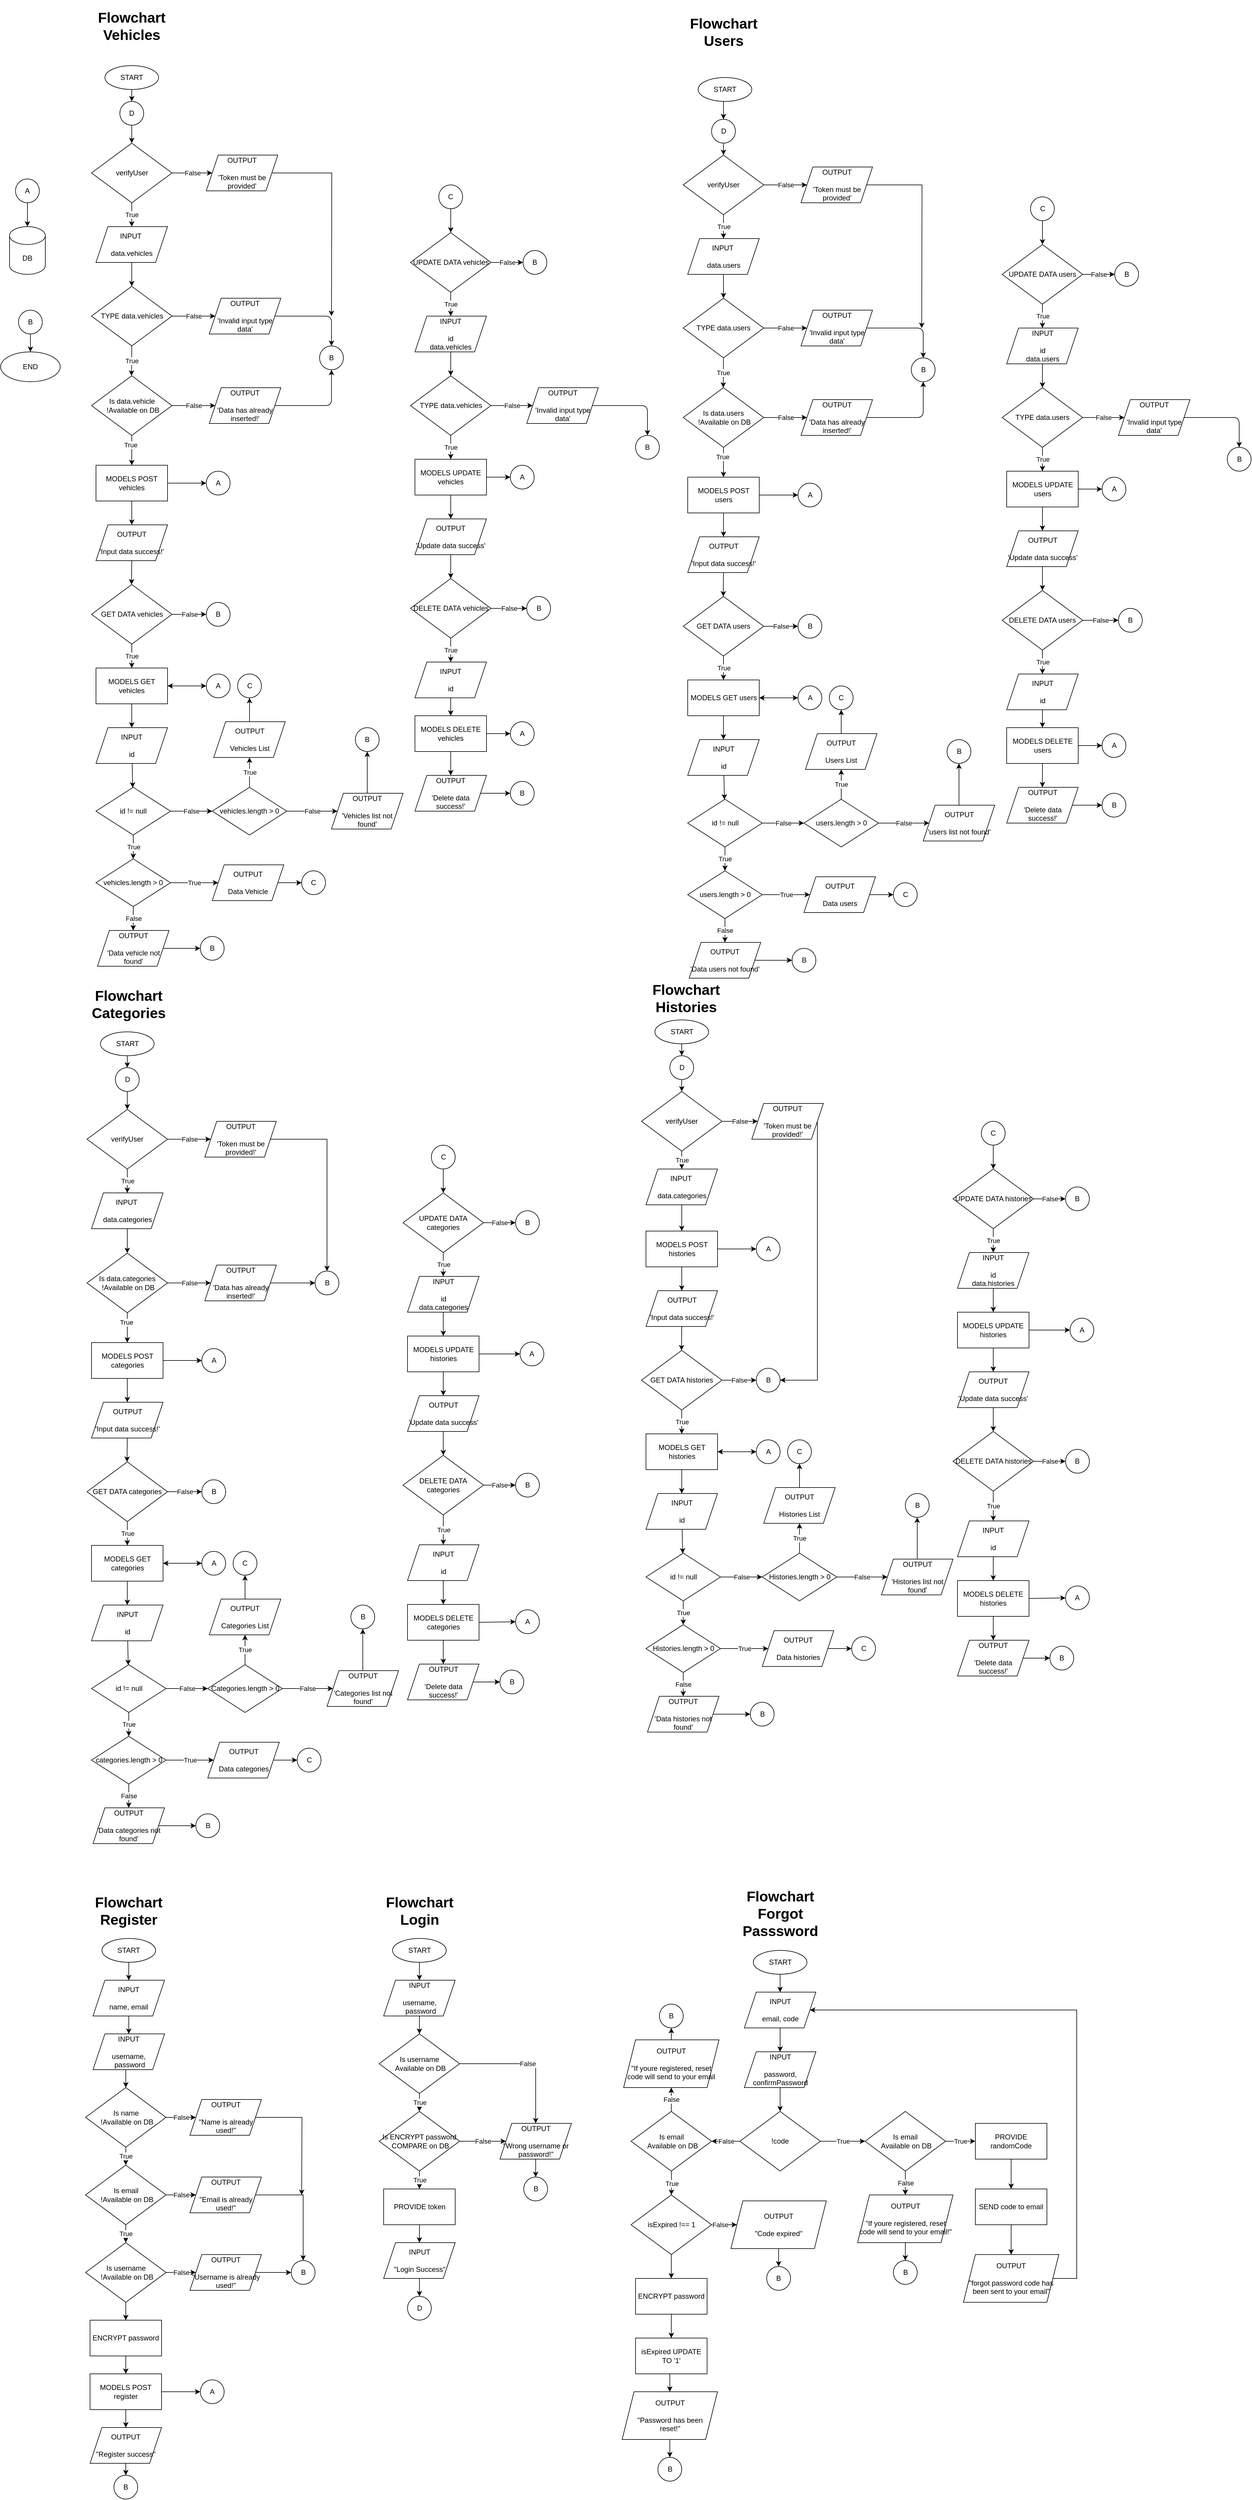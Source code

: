 <mxfile version="16.5.6" type="device" pages="2"><diagram id="RpYcxEiXhlqE6-6RMeCe" name="Flowchart"><mxGraphModel dx="868" dy="1588" grid="1" gridSize="10" guides="1" tooltips="1" connect="1" arrows="1" fold="1" page="1" pageScale="1" pageWidth="850" pageHeight="1100" math="0" shadow="0"><root><mxCell id="0"/><mxCell id="1" parent="0"/><mxCell id="3" value="False" style="edgeStyle=none;html=1;" parent="1" edge="1"><mxGeometry relative="1" as="geometry"><mxPoint x="510" y="275" as="sourcePoint"/></mxGeometry></mxCell><mxCell id="jTWBaRGK2jDJUKLFi1sU-1" value="&lt;h1&gt;Flowchart Vehicles&lt;/h1&gt;" style="text;html=1;strokeColor=none;fillColor=none;spacing=5;spacingTop=-20;whiteSpace=wrap;overflow=hidden;rounded=0;align=center;" parent="1" vertex="1"><mxGeometry x="160" y="-190" width="150" height="70" as="geometry"/></mxCell><mxCell id="66" value="" style="group" parent="1" vertex="1" connectable="0"><mxGeometry x="30" y="100" width="90" height="160" as="geometry"/></mxCell><mxCell id="30" value="A" style="ellipse;whiteSpace=wrap;html=1;aspect=fixed;" parent="66" vertex="1"><mxGeometry x="10" width="40" height="40" as="geometry"/></mxCell><mxCell id="31" value="DB" style="shape=cylinder3;whiteSpace=wrap;html=1;boundedLbl=1;backgroundOutline=1;size=15;" parent="66" vertex="1"><mxGeometry y="80" width="60" height="80" as="geometry"/></mxCell><mxCell id="65" style="edgeStyle=none;html=1;exitX=0.5;exitY=1;exitDx=0;exitDy=0;" parent="66" source="30" target="31" edge="1"><mxGeometry relative="1" as="geometry"/></mxCell><mxCell id="74" style="edgeStyle=none;html=1;exitX=0.5;exitY=1;exitDx=0;exitDy=0;entryX=0.5;entryY=0;entryDx=0;entryDy=0;" parent="1" source="71" target="73" edge="1"><mxGeometry relative="1" as="geometry"/></mxCell><mxCell id="71" value="B" style="ellipse;whiteSpace=wrap;html=1;aspect=fixed;" parent="1" vertex="1"><mxGeometry x="45" y="320" width="40" height="40" as="geometry"/></mxCell><mxCell id="73" value="END" style="ellipse;whiteSpace=wrap;html=1;" parent="1" vertex="1"><mxGeometry x="15" y="390" width="100" height="50" as="geometry"/></mxCell><mxCell id="370" value="&lt;h1&gt;Flowchart Users&lt;/h1&gt;" style="text;html=1;strokeColor=none;fillColor=none;spacing=5;spacingTop=-20;whiteSpace=wrap;overflow=hidden;rounded=0;align=center;" parent="1" vertex="1"><mxGeometry x="1152.5" y="-180" width="150" height="70" as="geometry"/></mxCell><mxCell id="371" value="&lt;h1&gt;Flowchart Categories&lt;/h1&gt;" style="text;html=1;strokeColor=none;fillColor=none;spacing=5;spacingTop=-20;whiteSpace=wrap;overflow=hidden;rounded=0;align=center;" parent="1" vertex="1"><mxGeometry x="155" y="1450" width="150" height="70" as="geometry"/></mxCell><mxCell id="yvfjZBO4ioei00XZwdcW-611" style="edgeStyle=orthogonalEdgeStyle;rounded=0;orthogonalLoop=1;jettySize=auto;html=1;exitX=0.5;exitY=1;exitDx=0;exitDy=0;entryX=0.5;entryY=0;entryDx=0;entryDy=0;" edge="1" parent="1" source="136" target="yvfjZBO4ioei00XZwdcW-609"><mxGeometry relative="1" as="geometry"/></mxCell><mxCell id="136" value="START" style="ellipse;whiteSpace=wrap;html=1;" parent="1" vertex="1"><mxGeometry x="190" y="-90" width="90" height="40" as="geometry"/></mxCell><mxCell id="139" value="INPUT&amp;nbsp;&lt;br&gt;&lt;br&gt;data.vehicles" style="shape=parallelogram;perimeter=parallelogramPerimeter;whiteSpace=wrap;html=1;fixedSize=1;" parent="1" vertex="1"><mxGeometry x="175" y="180" width="120" height="60" as="geometry"/></mxCell><mxCell id="149" value="True" style="edgeStyle=none;html=1;exitX=0.5;exitY=1;exitDx=0;exitDy=0;" parent="1" source="141" edge="1"><mxGeometry relative="1" as="geometry"><mxPoint x="234.588" y="430" as="targetPoint"/></mxGeometry></mxCell><mxCell id="141" value="TYPE data.vehicles" style="rhombus;whiteSpace=wrap;html=1;" parent="1" vertex="1"><mxGeometry x="167.5" y="280" width="135" height="100" as="geometry"/></mxCell><mxCell id="142" value="" style="edgeStyle=none;html=1;" parent="1" source="139" target="141" edge="1"><mxGeometry relative="1" as="geometry"/></mxCell><mxCell id="144" value="OUTPUT&lt;br&gt;&lt;br&gt;'Invalid input type data'" style="shape=parallelogram;perimeter=parallelogramPerimeter;whiteSpace=wrap;html=1;fixedSize=1;" parent="1" vertex="1"><mxGeometry x="365" y="300" width="120" height="60" as="geometry"/></mxCell><mxCell id="146" value="False" style="edgeStyle=none;html=1;exitX=1;exitY=0.5;exitDx=0;exitDy=0;entryX=0;entryY=0.5;entryDx=0;entryDy=0;" parent="1" source="141" target="144" edge="1"><mxGeometry relative="1" as="geometry"/></mxCell><mxCell id="150" value="Is data.vehicle&lt;br&gt;&amp;nbsp;!Available on DB" style="rhombus;whiteSpace=wrap;html=1;" parent="1" vertex="1"><mxGeometry x="167.5" y="430" width="135" height="100" as="geometry"/></mxCell><mxCell id="152" value="OUTPUT&lt;br&gt;&lt;br&gt;'Data has already inserted!'" style="shape=parallelogram;perimeter=parallelogramPerimeter;whiteSpace=wrap;html=1;fixedSize=1;" parent="1" vertex="1"><mxGeometry x="365" y="450" width="120" height="60" as="geometry"/></mxCell><mxCell id="155" value="False" style="edgeStyle=none;html=1;exitX=1;exitY=0.5;exitDx=0;exitDy=0;entryX=0;entryY=0.5;entryDx=0;entryDy=0;" parent="1" source="150" target="152" edge="1"><mxGeometry relative="1" as="geometry"/></mxCell><mxCell id="156" value="B" style="ellipse;whiteSpace=wrap;html=1;aspect=fixed;" parent="1" vertex="1"><mxGeometry x="550" y="380" width="40" height="40" as="geometry"/></mxCell><mxCell id="212" style="edgeStyle=none;html=1;exitX=1;exitY=0.5;exitDx=0;exitDy=0;entryX=0.5;entryY=0;entryDx=0;entryDy=0;" parent="1" source="144" target="156" edge="1"><mxGeometry relative="1" as="geometry"><Array as="points"><mxPoint x="570" y="330"/></Array></mxGeometry></mxCell><mxCell id="213" style="edgeStyle=none;html=1;exitX=1;exitY=0.5;exitDx=0;exitDy=0;entryX=0.5;entryY=1;entryDx=0;entryDy=0;" parent="1" source="152" target="156" edge="1"><mxGeometry relative="1" as="geometry"><Array as="points"><mxPoint x="570" y="480"/></Array></mxGeometry></mxCell><mxCell id="159" value="MODELS POST vehicles" style="whiteSpace=wrap;html=1;" parent="1" vertex="1"><mxGeometry x="175" y="580" width="120" height="60" as="geometry"/></mxCell><mxCell id="160" value="" style="edgeStyle=none;html=1;" parent="1" source="150" target="159" edge="1"><mxGeometry relative="1" as="geometry"/></mxCell><mxCell id="161" value="True" style="edgeLabel;html=1;align=center;verticalAlign=middle;resizable=0;points=[];" parent="160" vertex="1" connectable="0"><mxGeometry x="-0.315" y="-2" relative="1" as="geometry"><mxPoint y="-1" as="offset"/></mxGeometry></mxCell><mxCell id="166" value="A" style="ellipse;whiteSpace=wrap;html=1;aspect=fixed;" parent="1" vertex="1"><mxGeometry x="360" y="590" width="40" height="40" as="geometry"/></mxCell><mxCell id="167" style="edgeStyle=none;html=1;exitX=1;exitY=0.5;exitDx=0;exitDy=0;entryX=0;entryY=0.5;entryDx=0;entryDy=0;" parent="1" source="159" target="166" edge="1"><mxGeometry relative="1" as="geometry"/></mxCell><mxCell id="183" style="edgeStyle=none;html=1;exitX=0.5;exitY=1;exitDx=0;exitDy=0;" parent="1" source="178" edge="1"><mxGeometry relative="1" as="geometry"><mxPoint x="234.588" y="780" as="targetPoint"/></mxGeometry></mxCell><mxCell id="178" value="OUTPUT&lt;br&gt;&lt;br&gt;'Input data success!'" style="shape=parallelogram;perimeter=parallelogramPerimeter;whiteSpace=wrap;html=1;fixedSize=1;" parent="1" vertex="1"><mxGeometry x="175" y="680" width="120" height="60" as="geometry"/></mxCell><mxCell id="179" style="edgeStyle=none;html=1;exitX=0.5;exitY=1;exitDx=0;exitDy=0;entryX=0.5;entryY=0;entryDx=0;entryDy=0;" parent="1" source="159" target="178" edge="1"><mxGeometry relative="1" as="geometry"/></mxCell><mxCell id="227" value="C" style="ellipse;whiteSpace=wrap;html=1;aspect=fixed;" parent="1" vertex="1"><mxGeometry x="750" y="110" width="40" height="40" as="geometry"/></mxCell><mxCell id="245" value="GET DATA vehicles" style="rhombus;whiteSpace=wrap;html=1;" parent="1" vertex="1"><mxGeometry x="167.5" y="780" width="135" height="100" as="geometry"/></mxCell><mxCell id="247" value="B" style="ellipse;whiteSpace=wrap;html=1;aspect=fixed;" parent="1" vertex="1"><mxGeometry x="360" y="810" width="40" height="40" as="geometry"/></mxCell><mxCell id="248" value="False" style="edgeStyle=none;html=1;exitX=1;exitY=0.5;exitDx=0;exitDy=0;entryX=0;entryY=0.5;entryDx=0;entryDy=0;" parent="1" source="245" target="247" edge="1"><mxGeometry relative="1" as="geometry"/></mxCell><mxCell id="184" value="MODELS GET vehicles" style="whiteSpace=wrap;html=1;" parent="1" vertex="1"><mxGeometry x="175" y="920" width="120" height="60" as="geometry"/></mxCell><mxCell id="249" value="True" style="edgeStyle=none;html=1;exitX=0.5;exitY=1;exitDx=0;exitDy=0;entryX=0.5;entryY=0;entryDx=0;entryDy=0;" parent="1" source="245" target="184" edge="1"><mxGeometry relative="1" as="geometry"/></mxCell><mxCell id="188" style="edgeStyle=none;html=1;exitX=0;exitY=0.5;exitDx=0;exitDy=0;entryX=1;entryY=0.5;entryDx=0;entryDy=0;" parent="1" source="185" target="184" edge="1"><mxGeometry relative="1" as="geometry"/></mxCell><mxCell id="185" value="A" style="ellipse;whiteSpace=wrap;html=1;aspect=fixed;" parent="1" vertex="1"><mxGeometry x="360" y="930" width="40" height="40" as="geometry"/></mxCell><mxCell id="187" style="edgeStyle=none;html=1;exitX=1;exitY=0.5;exitDx=0;exitDy=0;entryX=0;entryY=0.5;entryDx=0;entryDy=0;" parent="1" source="184" target="185" edge="1"><mxGeometry relative="1" as="geometry"/></mxCell><mxCell id="190" value="INPUT&lt;br&gt;&lt;br&gt;id" style="shape=parallelogram;perimeter=parallelogramPerimeter;whiteSpace=wrap;html=1;fixedSize=1;" parent="1" vertex="1"><mxGeometry x="175" y="1020" width="120" height="60" as="geometry"/></mxCell><mxCell id="191" value="" style="edgeStyle=none;html=1;" parent="1" source="184" target="190" edge="1"><mxGeometry relative="1" as="geometry"/></mxCell><mxCell id="193" value="id != null" style="rhombus;whiteSpace=wrap;html=1;" parent="1" vertex="1"><mxGeometry x="175" y="1120" width="125" height="80" as="geometry"/></mxCell><mxCell id="194" value="" style="edgeStyle=none;html=1;" parent="1" source="190" target="193" edge="1"><mxGeometry relative="1" as="geometry"/></mxCell><mxCell id="200" value="vehicles.length &amp;gt; 0" style="rhombus;whiteSpace=wrap;html=1;" parent="1" vertex="1"><mxGeometry x="370" y="1120" width="125" height="80" as="geometry"/></mxCell><mxCell id="201" value="False" style="edgeStyle=none;html=1;exitX=1;exitY=0.5;exitDx=0;exitDy=0;entryX=0;entryY=0.5;entryDx=0;entryDy=0;" parent="1" source="193" target="200" edge="1"><mxGeometry relative="1" as="geometry"/></mxCell><mxCell id="202" value="OUTPUT&lt;br&gt;&lt;br&gt;Vehicles List" style="shape=parallelogram;perimeter=parallelogramPerimeter;whiteSpace=wrap;html=1;fixedSize=1;" parent="1" vertex="1"><mxGeometry x="372.5" y="1010" width="120" height="60" as="geometry"/></mxCell><mxCell id="203" value="True" style="edgeStyle=none;html=1;" parent="1" source="200" target="202" edge="1"><mxGeometry relative="1" as="geometry"/></mxCell><mxCell id="204" value="OUTPUT&lt;br&gt;&lt;br&gt;'Vehicles list not found'" style="shape=parallelogram;perimeter=parallelogramPerimeter;whiteSpace=wrap;html=1;fixedSize=1;" parent="1" vertex="1"><mxGeometry x="570" y="1130" width="120" height="60" as="geometry"/></mxCell><mxCell id="205" value="False" style="edgeStyle=none;html=1;" parent="1" source="200" target="204" edge="1"><mxGeometry relative="1" as="geometry"/></mxCell><mxCell id="206" value="B" style="ellipse;whiteSpace=wrap;html=1;aspect=fixed;" parent="1" vertex="1"><mxGeometry x="610" y="1020" width="40" height="40" as="geometry"/></mxCell><mxCell id="209" style="edgeStyle=none;html=1;exitX=0.5;exitY=0;exitDx=0;exitDy=0;entryX=0.5;entryY=1;entryDx=0;entryDy=0;" parent="1" source="204" target="206" edge="1"><mxGeometry relative="1" as="geometry"/></mxCell><mxCell id="215" value="vehicles.length &amp;gt; 0" style="rhombus;whiteSpace=wrap;html=1;" parent="1" vertex="1"><mxGeometry x="175" y="1240" width="125" height="80" as="geometry"/></mxCell><mxCell id="216" value="True" style="edgeStyle=none;html=1;exitX=0.5;exitY=1;exitDx=0;exitDy=0;entryX=0.5;entryY=0;entryDx=0;entryDy=0;" parent="1" source="193" target="215" edge="1"><mxGeometry relative="1" as="geometry"/></mxCell><mxCell id="217" value="OUTPUT&lt;br&gt;&lt;br&gt;'Data vehicle not found'" style="shape=parallelogram;perimeter=parallelogramPerimeter;whiteSpace=wrap;html=1;fixedSize=1;" parent="1" vertex="1"><mxGeometry x="177.5" y="1360" width="120" height="60" as="geometry"/></mxCell><mxCell id="218" value="False" style="edgeStyle=none;html=1;entryX=0.5;entryY=0;entryDx=0;entryDy=0;" parent="1" source="215" target="217" edge="1"><mxGeometry relative="1" as="geometry"/></mxCell><mxCell id="221" style="edgeStyle=none;html=1;exitX=1;exitY=0.5;exitDx=0;exitDy=0;" parent="1" source="219" edge="1"><mxGeometry relative="1" as="geometry"><mxPoint x="520" y="1280.059" as="targetPoint"/></mxGeometry></mxCell><mxCell id="219" value="OUTPUT&lt;br&gt;&lt;br&gt;Data Vehicle" style="shape=parallelogram;perimeter=parallelogramPerimeter;whiteSpace=wrap;html=1;fixedSize=1;" parent="1" vertex="1"><mxGeometry x="370" y="1250" width="120" height="60" as="geometry"/></mxCell><mxCell id="220" value="True" style="edgeStyle=none;html=1;exitX=1;exitY=0.5;exitDx=0;exitDy=0;entryX=0;entryY=0.5;entryDx=0;entryDy=0;" parent="1" source="215" target="219" edge="1"><mxGeometry relative="1" as="geometry"/></mxCell><mxCell id="222" value="C" style="ellipse;whiteSpace=wrap;html=1;aspect=fixed;" parent="1" vertex="1"><mxGeometry x="520" y="1260" width="40" height="40" as="geometry"/></mxCell><mxCell id="223" value="C" style="ellipse;whiteSpace=wrap;html=1;aspect=fixed;" parent="1" vertex="1"><mxGeometry x="412.5" y="930" width="40" height="40" as="geometry"/></mxCell><mxCell id="224" style="edgeStyle=none;html=1;exitX=0.5;exitY=0;exitDx=0;exitDy=0;entryX=0.5;entryY=1;entryDx=0;entryDy=0;" parent="1" source="202" target="223" edge="1"><mxGeometry relative="1" as="geometry"/></mxCell><mxCell id="225" value="B" style="ellipse;whiteSpace=wrap;html=1;aspect=fixed;" parent="1" vertex="1"><mxGeometry x="350" y="1370" width="40" height="40" as="geometry"/></mxCell><mxCell id="226" style="edgeStyle=none;html=1;exitX=1;exitY=0.5;exitDx=0;exitDy=0;entryX=0;entryY=0.5;entryDx=0;entryDy=0;" parent="1" source="217" target="225" edge="1"><mxGeometry relative="1" as="geometry"/></mxCell><mxCell id="252" value="UPDATE DATA vehicles" style="rhombus;whiteSpace=wrap;html=1;" parent="1" vertex="1"><mxGeometry x="702.5" y="190" width="135" height="100" as="geometry"/></mxCell><mxCell id="253" style="edgeStyle=none;html=1;exitX=0.5;exitY=1;exitDx=0;exitDy=0;" parent="1" source="227" target="252" edge="1"><mxGeometry relative="1" as="geometry"/></mxCell><mxCell id="256" value="B" style="ellipse;whiteSpace=wrap;html=1;aspect=fixed;" parent="1" vertex="1"><mxGeometry x="891.25" y="220" width="40" height="40" as="geometry"/></mxCell><mxCell id="257" value="False" style="edgeStyle=none;html=1;exitX=1;exitY=0.5;exitDx=0;exitDy=0;entryX=0;entryY=0.5;entryDx=0;entryDy=0;" parent="1" source="252" target="256" edge="1"><mxGeometry relative="1" as="geometry"/></mxCell><mxCell id="228" value="INPUT&lt;br&gt;&lt;br&gt;id&lt;br&gt;data.vehicles" style="shape=parallelogram;perimeter=parallelogramPerimeter;whiteSpace=wrap;html=1;fixedSize=1;" parent="1" vertex="1"><mxGeometry x="710" y="330" width="120" height="60" as="geometry"/></mxCell><mxCell id="254" value="True" style="edgeStyle=none;html=1;exitX=0.5;exitY=1;exitDx=0;exitDy=0;entryX=0.5;entryY=0;entryDx=0;entryDy=0;" parent="1" source="252" target="228" edge="1"><mxGeometry relative="1" as="geometry"/></mxCell><mxCell id="232" value="TYPE data.vehicles" style="rhombus;whiteSpace=wrap;html=1;" parent="1" vertex="1"><mxGeometry x="702.5" y="430" width="135" height="100" as="geometry"/></mxCell><mxCell id="235" style="edgeStyle=none;html=1;exitX=0.5;exitY=1;exitDx=0;exitDy=0;entryX=0.5;entryY=0;entryDx=0;entryDy=0;" parent="1" source="228" target="232" edge="1"><mxGeometry relative="1" as="geometry"/></mxCell><mxCell id="234" value="OUTPUT&lt;br&gt;&lt;br&gt;'Invalid input type data'" style="shape=parallelogram;perimeter=parallelogramPerimeter;whiteSpace=wrap;html=1;fixedSize=1;" parent="1" vertex="1"><mxGeometry x="897.5" y="450" width="120" height="60" as="geometry"/></mxCell><mxCell id="230" value="False" style="edgeStyle=none;html=1;exitX=1;exitY=0.5;exitDx=0;exitDy=0;entryX=0;entryY=0.5;entryDx=0;entryDy=0;" parent="1" source="232" target="234" edge="1"><mxGeometry relative="1" as="geometry"/></mxCell><mxCell id="236" value="B" style="ellipse;whiteSpace=wrap;html=1;aspect=fixed;" parent="1" vertex="1"><mxGeometry x="1080" y="530" width="40" height="40" as="geometry"/></mxCell><mxCell id="237" style="edgeStyle=none;html=1;exitX=1;exitY=0.5;exitDx=0;exitDy=0;entryX=0.5;entryY=0;entryDx=0;entryDy=0;" parent="1" source="234" target="236" edge="1"><mxGeometry relative="1" as="geometry"><Array as="points"><mxPoint x="1100" y="480"/></Array></mxGeometry></mxCell><mxCell id="238" value="MODELS UPDATE vehicles" style="whiteSpace=wrap;html=1;" parent="1" vertex="1"><mxGeometry x="710" y="570" width="120" height="60" as="geometry"/></mxCell><mxCell id="239" value="True" style="edgeStyle=none;html=1;exitX=0.5;exitY=1;exitDx=0;exitDy=0;entryX=0.5;entryY=0;entryDx=0;entryDy=0;" parent="1" source="232" target="238" edge="1"><mxGeometry relative="1" as="geometry"/></mxCell><mxCell id="240" value="A" style="ellipse;whiteSpace=wrap;html=1;aspect=fixed;" parent="1" vertex="1"><mxGeometry x="870" y="580" width="40" height="40" as="geometry"/></mxCell><mxCell id="241" style="edgeStyle=none;html=1;exitX=1;exitY=0.5;exitDx=0;exitDy=0;entryX=0;entryY=0.5;entryDx=0;entryDy=0;" parent="1" source="238" target="240" edge="1"><mxGeometry relative="1" as="geometry"/></mxCell><mxCell id="242" value="OUTPUT&lt;br&gt;&lt;br&gt;'Update data success'" style="shape=parallelogram;perimeter=parallelogramPerimeter;whiteSpace=wrap;html=1;fixedSize=1;" parent="1" vertex="1"><mxGeometry x="710" y="670" width="120" height="60" as="geometry"/></mxCell><mxCell id="243" style="edgeStyle=none;html=1;exitX=0.5;exitY=1;exitDx=0;exitDy=0;entryX=0.5;entryY=0;entryDx=0;entryDy=0;" parent="1" source="238" target="242" edge="1"><mxGeometry relative="1" as="geometry"/></mxCell><mxCell id="259" value="DELETE DATA vehicles" style="rhombus;whiteSpace=wrap;html=1;" parent="1" vertex="1"><mxGeometry x="702.5" y="770" width="135" height="100" as="geometry"/></mxCell><mxCell id="260" style="edgeStyle=none;html=1;exitX=0.5;exitY=1;exitDx=0;exitDy=0;entryX=0.5;entryY=0;entryDx=0;entryDy=0;" parent="1" source="242" target="259" edge="1"><mxGeometry relative="1" as="geometry"/></mxCell><mxCell id="262" value="B" style="ellipse;whiteSpace=wrap;html=1;aspect=fixed;" parent="1" vertex="1"><mxGeometry x="897.5" y="800" width="40" height="40" as="geometry"/></mxCell><mxCell id="263" value="False" style="edgeStyle=none;html=1;exitX=1;exitY=0.5;exitDx=0;exitDy=0;entryX=0;entryY=0.5;entryDx=0;entryDy=0;" parent="1" source="259" target="262" edge="1"><mxGeometry relative="1" as="geometry"/></mxCell><mxCell id="265" value="INPUT&lt;br&gt;&lt;br&gt;id" style="shape=parallelogram;perimeter=parallelogramPerimeter;whiteSpace=wrap;html=1;fixedSize=1;" parent="1" vertex="1"><mxGeometry x="710" y="910" width="120" height="60" as="geometry"/></mxCell><mxCell id="278" value="True" style="edgeStyle=none;html=1;exitX=0.5;exitY=1;exitDx=0;exitDy=0;" parent="1" source="259" target="265" edge="1"><mxGeometry relative="1" as="geometry"/></mxCell><mxCell id="266" value="MODELS DELETE vehicles" style="whiteSpace=wrap;html=1;" parent="1" vertex="1"><mxGeometry x="710" y="1000" width="120" height="60" as="geometry"/></mxCell><mxCell id="267" style="edgeStyle=none;html=1;exitX=0.5;exitY=1;exitDx=0;exitDy=0;entryX=0.5;entryY=0;entryDx=0;entryDy=0;" parent="1" source="265" target="266" edge="1"><mxGeometry relative="1" as="geometry"/></mxCell><mxCell id="269" value="A" style="ellipse;whiteSpace=wrap;html=1;aspect=fixed;" parent="1" vertex="1"><mxGeometry x="870" y="1010" width="40" height="40" as="geometry"/></mxCell><mxCell id="270" style="edgeStyle=none;html=1;exitX=1;exitY=0.5;exitDx=0;exitDy=0;entryX=0;entryY=0.5;entryDx=0;entryDy=0;" parent="1" source="266" target="269" edge="1"><mxGeometry relative="1" as="geometry"/></mxCell><mxCell id="271" value="OUTPUT&lt;br&gt;&lt;br&gt;'Delete data &lt;br&gt;success!'" style="shape=parallelogram;perimeter=parallelogramPerimeter;whiteSpace=wrap;html=1;fixedSize=1;" parent="1" vertex="1"><mxGeometry x="710" y="1100" width="120" height="60" as="geometry"/></mxCell><mxCell id="272" style="edgeStyle=none;html=1;exitX=0.5;exitY=1;exitDx=0;exitDy=0;entryX=0.5;entryY=0;entryDx=0;entryDy=0;" parent="1" source="266" target="271" edge="1"><mxGeometry relative="1" as="geometry"/></mxCell><mxCell id="274" value="B" style="ellipse;whiteSpace=wrap;html=1;aspect=fixed;" parent="1" vertex="1"><mxGeometry x="870" y="1110" width="40" height="40" as="geometry"/></mxCell><mxCell id="275" style="edgeStyle=none;html=1;exitX=1;exitY=0.5;exitDx=0;exitDy=0;entryX=0;entryY=0.5;entryDx=0;entryDy=0;" parent="1" source="271" target="274" edge="1"><mxGeometry relative="1" as="geometry"/></mxCell><mxCell id="548" value="&lt;h1&gt;Flowchart Histories&lt;/h1&gt;" style="text;html=1;strokeColor=none;fillColor=none;spacing=5;spacingTop=-20;whiteSpace=wrap;overflow=hidden;rounded=0;align=center;" parent="1" vertex="1"><mxGeometry x="1090" y="1440" width="150" height="70" as="geometry"/></mxCell><mxCell id="lJc3_AxPCymGtV15tvsJ-556" value="True" style="edgeStyle=orthogonalEdgeStyle;rounded=0;orthogonalLoop=1;jettySize=auto;html=1;exitX=0.5;exitY=1;exitDx=0;exitDy=0;entryX=0.5;entryY=0;entryDx=0;entryDy=0;startArrow=none;startFill=0;endArrow=classic;endFill=1;" parent="1" source="lJc3_AxPCymGtV15tvsJ-555" target="139" edge="1"><mxGeometry relative="1" as="geometry"/></mxCell><mxCell id="lJc3_AxPCymGtV15tvsJ-560" value="False" style="edgeStyle=orthogonalEdgeStyle;rounded=0;orthogonalLoop=1;jettySize=auto;html=1;exitX=1;exitY=0.5;exitDx=0;exitDy=0;entryX=0;entryY=0.5;entryDx=0;entryDy=0;startArrow=none;startFill=0;endArrow=classic;endFill=1;" parent="1" source="lJc3_AxPCymGtV15tvsJ-555" target="lJc3_AxPCymGtV15tvsJ-559" edge="1"><mxGeometry relative="1" as="geometry"/></mxCell><mxCell id="lJc3_AxPCymGtV15tvsJ-555" value="verifyUser" style="rhombus;whiteSpace=wrap;html=1;" parent="1" vertex="1"><mxGeometry x="167.5" y="40" width="135" height="100" as="geometry"/></mxCell><mxCell id="lJc3_AxPCymGtV15tvsJ-561" style="edgeStyle=orthogonalEdgeStyle;rounded=0;orthogonalLoop=1;jettySize=auto;html=1;exitX=1;exitY=0.5;exitDx=0;exitDy=0;startArrow=none;startFill=0;endArrow=classic;endFill=1;" parent="1" source="lJc3_AxPCymGtV15tvsJ-559" edge="1"><mxGeometry relative="1" as="geometry"><mxPoint x="570" y="330" as="targetPoint"/></mxGeometry></mxCell><mxCell id="lJc3_AxPCymGtV15tvsJ-559" value="OUTPUT&lt;br&gt;&lt;br&gt;'Token must be provided'" style="shape=parallelogram;perimeter=parallelogramPerimeter;whiteSpace=wrap;html=1;fixedSize=1;" parent="1" vertex="1"><mxGeometry x="360" y="60" width="120" height="60" as="geometry"/></mxCell><mxCell id="374" value="INPUT&amp;nbsp;&lt;br&gt;&lt;br&gt;data.categories" style="shape=parallelogram;perimeter=parallelogramPerimeter;whiteSpace=wrap;html=1;fixedSize=1;" parent="1" vertex="1"><mxGeometry x="167.5" y="1800" width="120" height="60" as="geometry"/></mxCell><mxCell id="yvfjZBO4ioei00XZwdcW-614" style="edgeStyle=orthogonalEdgeStyle;rounded=0;orthogonalLoop=1;jettySize=auto;html=1;exitX=0.5;exitY=1;exitDx=0;exitDy=0;entryX=0.5;entryY=0;entryDx=0;entryDy=0;" edge="1" parent="1" source="373" target="yvfjZBO4ioei00XZwdcW-612"><mxGeometry relative="1" as="geometry"/></mxCell><mxCell id="373" value="START" style="ellipse;whiteSpace=wrap;html=1;" parent="1" vertex="1"><mxGeometry x="182.5" y="1530" width="90" height="40" as="geometry"/></mxCell><mxCell id="381" value="Is data.categories&lt;br&gt;&amp;nbsp;!Available on DB" style="rhombus;whiteSpace=wrap;html=1;" parent="1" vertex="1"><mxGeometry x="160" y="1901" width="135" height="100" as="geometry"/></mxCell><mxCell id="464" style="edgeStyle=none;html=1;exitX=0.5;exitY=1;exitDx=0;exitDy=0;entryX=0.5;entryY=0;entryDx=0;entryDy=0;" parent="1" source="374" target="381" edge="1"><mxGeometry relative="1" as="geometry"/></mxCell><mxCell id="382" value="OUTPUT&lt;br&gt;&lt;br&gt;'Data has already inserted!'" style="shape=parallelogram;perimeter=parallelogramPerimeter;whiteSpace=wrap;html=1;fixedSize=1;" parent="1" vertex="1"><mxGeometry x="357.5" y="1921" width="120" height="60" as="geometry"/></mxCell><mxCell id="383" value="False" style="edgeStyle=none;html=1;exitX=1;exitY=0.5;exitDx=0;exitDy=0;entryX=0;entryY=0.5;entryDx=0;entryDy=0;" parent="1" source="381" target="382" edge="1"><mxGeometry relative="1" as="geometry"/></mxCell><mxCell id="384" value="B" style="ellipse;whiteSpace=wrap;html=1;aspect=fixed;" parent="1" vertex="1"><mxGeometry x="542.5" y="1931" width="40" height="40" as="geometry"/></mxCell><mxCell id="462" style="edgeStyle=none;html=1;exitX=1;exitY=0.5;exitDx=0;exitDy=0;entryX=0;entryY=0.5;entryDx=0;entryDy=0;" parent="1" source="382" target="384" edge="1"><mxGeometry relative="1" as="geometry"/></mxCell><mxCell id="387" value="MODELS POST categories" style="whiteSpace=wrap;html=1;" parent="1" vertex="1"><mxGeometry x="167.5" y="2051" width="120" height="60" as="geometry"/></mxCell><mxCell id="388" value="" style="edgeStyle=none;html=1;" parent="1" source="381" target="387" edge="1"><mxGeometry relative="1" as="geometry"/></mxCell><mxCell id="389" value="True" style="edgeLabel;html=1;align=center;verticalAlign=middle;resizable=0;points=[];" parent="388" vertex="1" connectable="0"><mxGeometry x="-0.315" y="-2" relative="1" as="geometry"><mxPoint y="-1" as="offset"/></mxGeometry></mxCell><mxCell id="390" value="A" style="ellipse;whiteSpace=wrap;html=1;aspect=fixed;" parent="1" vertex="1"><mxGeometry x="352.5" y="2061" width="40" height="40" as="geometry"/></mxCell><mxCell id="391" style="edgeStyle=none;html=1;exitX=1;exitY=0.5;exitDx=0;exitDy=0;entryX=0;entryY=0.5;entryDx=0;entryDy=0;" parent="1" source="387" target="390" edge="1"><mxGeometry relative="1" as="geometry"/></mxCell><mxCell id="392" style="edgeStyle=none;html=1;exitX=0.5;exitY=1;exitDx=0;exitDy=0;" parent="1" source="393" edge="1"><mxGeometry relative="1" as="geometry"><mxPoint x="227.088" y="2251" as="targetPoint"/></mxGeometry></mxCell><mxCell id="393" value="OUTPUT&lt;br&gt;&lt;br&gt;'Input data success!'" style="shape=parallelogram;perimeter=parallelogramPerimeter;whiteSpace=wrap;html=1;fixedSize=1;" parent="1" vertex="1"><mxGeometry x="167.5" y="2151" width="120" height="60" as="geometry"/></mxCell><mxCell id="394" style="edgeStyle=none;html=1;exitX=0.5;exitY=1;exitDx=0;exitDy=0;entryX=0.5;entryY=0;entryDx=0;entryDy=0;" parent="1" source="387" target="393" edge="1"><mxGeometry relative="1" as="geometry"/></mxCell><mxCell id="396" value="GET DATA categories" style="rhombus;whiteSpace=wrap;html=1;" parent="1" vertex="1"><mxGeometry x="160" y="2251" width="135" height="100" as="geometry"/></mxCell><mxCell id="397" value="B" style="ellipse;whiteSpace=wrap;html=1;aspect=fixed;" parent="1" vertex="1"><mxGeometry x="352.5" y="2281" width="40" height="40" as="geometry"/></mxCell><mxCell id="398" value="False" style="edgeStyle=none;html=1;exitX=1;exitY=0.5;exitDx=0;exitDy=0;entryX=0;entryY=0.5;entryDx=0;entryDy=0;" parent="1" source="396" target="397" edge="1"><mxGeometry relative="1" as="geometry"/></mxCell><mxCell id="399" value="MODELS GET categories" style="whiteSpace=wrap;html=1;" parent="1" vertex="1"><mxGeometry x="167.5" y="2391" width="120" height="60" as="geometry"/></mxCell><mxCell id="400" value="True" style="edgeStyle=none;html=1;exitX=0.5;exitY=1;exitDx=0;exitDy=0;entryX=0.5;entryY=0;entryDx=0;entryDy=0;" parent="1" source="396" target="399" edge="1"><mxGeometry relative="1" as="geometry"/></mxCell><mxCell id="401" style="edgeStyle=none;html=1;exitX=0;exitY=0.5;exitDx=0;exitDy=0;entryX=1;entryY=0.5;entryDx=0;entryDy=0;" parent="1" source="402" target="399" edge="1"><mxGeometry relative="1" as="geometry"/></mxCell><mxCell id="402" value="A" style="ellipse;whiteSpace=wrap;html=1;aspect=fixed;" parent="1" vertex="1"><mxGeometry x="352.5" y="2401" width="40" height="40" as="geometry"/></mxCell><mxCell id="403" style="edgeStyle=none;html=1;exitX=1;exitY=0.5;exitDx=0;exitDy=0;entryX=0;entryY=0.5;entryDx=0;entryDy=0;" parent="1" source="399" target="402" edge="1"><mxGeometry relative="1" as="geometry"/></mxCell><mxCell id="404" value="INPUT&lt;br&gt;&lt;br&gt;id" style="shape=parallelogram;perimeter=parallelogramPerimeter;whiteSpace=wrap;html=1;fixedSize=1;" parent="1" vertex="1"><mxGeometry x="167.5" y="2491" width="120" height="60" as="geometry"/></mxCell><mxCell id="405" value="" style="edgeStyle=none;html=1;" parent="1" source="399" target="404" edge="1"><mxGeometry relative="1" as="geometry"/></mxCell><mxCell id="406" value="id != null" style="rhombus;whiteSpace=wrap;html=1;" parent="1" vertex="1"><mxGeometry x="167.5" y="2591" width="125" height="80" as="geometry"/></mxCell><mxCell id="407" value="" style="edgeStyle=none;html=1;" parent="1" source="404" target="406" edge="1"><mxGeometry relative="1" as="geometry"/></mxCell><mxCell id="408" value="Categories.length &amp;gt; 0" style="rhombus;whiteSpace=wrap;html=1;" parent="1" vertex="1"><mxGeometry x="362.5" y="2591" width="125" height="80" as="geometry"/></mxCell><mxCell id="409" value="False" style="edgeStyle=none;html=1;exitX=1;exitY=0.5;exitDx=0;exitDy=0;entryX=0;entryY=0.5;entryDx=0;entryDy=0;" parent="1" source="406" target="408" edge="1"><mxGeometry relative="1" as="geometry"/></mxCell><mxCell id="410" value="OUTPUT&lt;br&gt;&lt;br&gt;Categories List" style="shape=parallelogram;perimeter=parallelogramPerimeter;whiteSpace=wrap;html=1;fixedSize=1;" parent="1" vertex="1"><mxGeometry x="365" y="2481" width="120" height="60" as="geometry"/></mxCell><mxCell id="411" value="True" style="edgeStyle=none;html=1;" parent="1" source="408" target="410" edge="1"><mxGeometry relative="1" as="geometry"/></mxCell><mxCell id="412" value="OUTPUT&lt;br&gt;&lt;br&gt;'Categories list not found'" style="shape=parallelogram;perimeter=parallelogramPerimeter;whiteSpace=wrap;html=1;fixedSize=1;" parent="1" vertex="1"><mxGeometry x="562.5" y="2601" width="120" height="60" as="geometry"/></mxCell><mxCell id="413" value="False" style="edgeStyle=none;html=1;" parent="1" source="408" target="412" edge="1"><mxGeometry relative="1" as="geometry"/></mxCell><mxCell id="414" value="B" style="ellipse;whiteSpace=wrap;html=1;aspect=fixed;" parent="1" vertex="1"><mxGeometry x="602.5" y="2491" width="40" height="40" as="geometry"/></mxCell><mxCell id="415" style="edgeStyle=none;html=1;exitX=0.5;exitY=0;exitDx=0;exitDy=0;entryX=0.5;entryY=1;entryDx=0;entryDy=0;" parent="1" source="412" target="414" edge="1"><mxGeometry relative="1" as="geometry"/></mxCell><mxCell id="416" value="categories.length &amp;gt; 0" style="rhombus;whiteSpace=wrap;html=1;" parent="1" vertex="1"><mxGeometry x="167.5" y="2711" width="125" height="80" as="geometry"/></mxCell><mxCell id="417" value="True" style="edgeStyle=none;html=1;exitX=0.5;exitY=1;exitDx=0;exitDy=0;entryX=0.5;entryY=0;entryDx=0;entryDy=0;" parent="1" source="406" target="416" edge="1"><mxGeometry relative="1" as="geometry"/></mxCell><mxCell id="418" value="OUTPUT&lt;br&gt;&lt;br&gt;'Data categories not found'" style="shape=parallelogram;perimeter=parallelogramPerimeter;whiteSpace=wrap;html=1;fixedSize=1;" parent="1" vertex="1"><mxGeometry x="170" y="2831" width="120" height="60" as="geometry"/></mxCell><mxCell id="419" value="False" style="edgeStyle=none;html=1;entryX=0.5;entryY=0;entryDx=0;entryDy=0;" parent="1" source="416" target="418" edge="1"><mxGeometry relative="1" as="geometry"/></mxCell><mxCell id="420" style="edgeStyle=none;html=1;exitX=1;exitY=0.5;exitDx=0;exitDy=0;" parent="1" source="421" edge="1"><mxGeometry relative="1" as="geometry"><mxPoint x="512.5" y="2751.059" as="targetPoint"/></mxGeometry></mxCell><mxCell id="421" value="OUTPUT&lt;br&gt;&lt;br&gt;Data categories" style="shape=parallelogram;perimeter=parallelogramPerimeter;whiteSpace=wrap;html=1;fixedSize=1;" parent="1" vertex="1"><mxGeometry x="362.5" y="2721" width="120" height="60" as="geometry"/></mxCell><mxCell id="422" value="True" style="edgeStyle=none;html=1;exitX=1;exitY=0.5;exitDx=0;exitDy=0;entryX=0;entryY=0.5;entryDx=0;entryDy=0;" parent="1" source="416" target="421" edge="1"><mxGeometry relative="1" as="geometry"/></mxCell><mxCell id="423" value="C" style="ellipse;whiteSpace=wrap;html=1;aspect=fixed;" parent="1" vertex="1"><mxGeometry x="512.5" y="2731" width="40" height="40" as="geometry"/></mxCell><mxCell id="424" value="C" style="ellipse;whiteSpace=wrap;html=1;aspect=fixed;" parent="1" vertex="1"><mxGeometry x="405" y="2401" width="40" height="40" as="geometry"/></mxCell><mxCell id="425" style="edgeStyle=none;html=1;exitX=0.5;exitY=0;exitDx=0;exitDy=0;entryX=0.5;entryY=1;entryDx=0;entryDy=0;" parent="1" source="410" target="424" edge="1"><mxGeometry relative="1" as="geometry"/></mxCell><mxCell id="426" value="B" style="ellipse;whiteSpace=wrap;html=1;aspect=fixed;" parent="1" vertex="1"><mxGeometry x="342.5" y="2841" width="40" height="40" as="geometry"/></mxCell><mxCell id="427" style="edgeStyle=none;html=1;exitX=1;exitY=0.5;exitDx=0;exitDy=0;entryX=0;entryY=0.5;entryDx=0;entryDy=0;" parent="1" source="418" target="426" edge="1"><mxGeometry relative="1" as="geometry"/></mxCell><mxCell id="395" value="C" style="ellipse;whiteSpace=wrap;html=1;aspect=fixed;" parent="1" vertex="1"><mxGeometry x="737.5" y="1720" width="40" height="40" as="geometry"/></mxCell><mxCell id="428" value="UPDATE DATA categories" style="rhombus;whiteSpace=wrap;html=1;" parent="1" vertex="1"><mxGeometry x="690" y="1800" width="135" height="100" as="geometry"/></mxCell><mxCell id="429" style="edgeStyle=none;html=1;exitX=0.5;exitY=1;exitDx=0;exitDy=0;" parent="1" source="395" target="428" edge="1"><mxGeometry relative="1" as="geometry"/></mxCell><mxCell id="430" value="B" style="ellipse;whiteSpace=wrap;html=1;aspect=fixed;" parent="1" vertex="1"><mxGeometry x="878.75" y="1830" width="40" height="40" as="geometry"/></mxCell><mxCell id="431" value="False" style="edgeStyle=none;html=1;exitX=1;exitY=0.5;exitDx=0;exitDy=0;entryX=0;entryY=0.5;entryDx=0;entryDy=0;" parent="1" source="428" target="430" edge="1"><mxGeometry relative="1" as="geometry"/></mxCell><mxCell id="432" value="INPUT&lt;br&gt;&lt;br&gt;id&lt;br&gt;data.categories" style="shape=parallelogram;perimeter=parallelogramPerimeter;whiteSpace=wrap;html=1;fixedSize=1;" parent="1" vertex="1"><mxGeometry x="697.5" y="1940" width="120" height="60" as="geometry"/></mxCell><mxCell id="433" value="True" style="edgeStyle=none;html=1;exitX=0.5;exitY=1;exitDx=0;exitDy=0;entryX=0.5;entryY=0;entryDx=0;entryDy=0;" parent="1" source="428" target="432" edge="1"><mxGeometry relative="1" as="geometry"/></mxCell><mxCell id="435" style="edgeStyle=none;html=1;exitX=0.5;exitY=1;exitDx=0;exitDy=0;entryX=0.5;entryY=0;entryDx=0;entryDy=0;" parent="1" source="432" edge="1"><mxGeometry relative="1" as="geometry"><mxPoint x="757.5" y="2040" as="targetPoint"/></mxGeometry></mxCell><mxCell id="440" value="MODELS UPDATE histories" style="whiteSpace=wrap;html=1;" parent="1" vertex="1"><mxGeometry x="697.5" y="2040" width="120" height="60" as="geometry"/></mxCell><mxCell id="442" value="A" style="ellipse;whiteSpace=wrap;html=1;aspect=fixed;" parent="1" vertex="1"><mxGeometry x="886.25" y="2050" width="40" height="40" as="geometry"/></mxCell><mxCell id="443" style="edgeStyle=none;html=1;exitX=1;exitY=0.5;exitDx=0;exitDy=0;entryX=0;entryY=0.5;entryDx=0;entryDy=0;" parent="1" source="440" target="442" edge="1"><mxGeometry relative="1" as="geometry"/></mxCell><mxCell id="444" value="OUTPUT&lt;br&gt;&lt;br&gt;'Update data success'" style="shape=parallelogram;perimeter=parallelogramPerimeter;whiteSpace=wrap;html=1;fixedSize=1;" parent="1" vertex="1"><mxGeometry x="697.5" y="2140" width="120" height="60" as="geometry"/></mxCell><mxCell id="445" style="edgeStyle=none;html=1;exitX=0.5;exitY=1;exitDx=0;exitDy=0;entryX=0.5;entryY=0;entryDx=0;entryDy=0;" parent="1" source="440" target="444" edge="1"><mxGeometry relative="1" as="geometry"/></mxCell><mxCell id="446" value="DELETE DATA categories" style="rhombus;whiteSpace=wrap;html=1;" parent="1" vertex="1"><mxGeometry x="690" y="2240" width="135" height="100" as="geometry"/></mxCell><mxCell id="447" style="edgeStyle=none;html=1;exitX=0.5;exitY=1;exitDx=0;exitDy=0;entryX=0.5;entryY=0;entryDx=0;entryDy=0;" parent="1" source="444" target="446" edge="1"><mxGeometry relative="1" as="geometry"/></mxCell><mxCell id="448" value="B" style="ellipse;whiteSpace=wrap;html=1;aspect=fixed;" parent="1" vertex="1"><mxGeometry x="878.75" y="2270" width="40" height="40" as="geometry"/></mxCell><mxCell id="449" value="False" style="edgeStyle=none;html=1;exitX=1;exitY=0.5;exitDx=0;exitDy=0;entryX=0;entryY=0.5;entryDx=0;entryDy=0;" parent="1" source="446" target="448" edge="1"><mxGeometry relative="1" as="geometry"/></mxCell><mxCell id="450" value="INPUT&lt;br&gt;&lt;br&gt;id" style="shape=parallelogram;perimeter=parallelogramPerimeter;whiteSpace=wrap;html=1;fixedSize=1;" parent="1" vertex="1"><mxGeometry x="697.5" y="2390" width="120" height="60" as="geometry"/></mxCell><mxCell id="451" value="True" style="edgeStyle=none;html=1;exitX=0.5;exitY=1;exitDx=0;exitDy=0;" parent="1" source="446" target="450" edge="1"><mxGeometry relative="1" as="geometry"/></mxCell><mxCell id="452" value="MODELS DELETE categories" style="whiteSpace=wrap;html=1;" parent="1" vertex="1"><mxGeometry x="697.5" y="2490" width="120" height="60" as="geometry"/></mxCell><mxCell id="453" style="edgeStyle=none;html=1;exitX=0.5;exitY=1;exitDx=0;exitDy=0;entryX=0.5;entryY=0;entryDx=0;entryDy=0;" parent="1" source="450" target="452" edge="1"><mxGeometry relative="1" as="geometry"/></mxCell><mxCell id="454" value="A" style="ellipse;whiteSpace=wrap;html=1;aspect=fixed;" parent="1" vertex="1"><mxGeometry x="878.75" y="2499" width="40" height="40" as="geometry"/></mxCell><mxCell id="455" style="edgeStyle=none;html=1;exitX=1;exitY=0.5;exitDx=0;exitDy=0;entryX=0;entryY=0.5;entryDx=0;entryDy=0;" parent="1" source="452" target="454" edge="1"><mxGeometry relative="1" as="geometry"/></mxCell><mxCell id="456" value="OUTPUT&lt;br&gt;&lt;br&gt;'Delete data &lt;br&gt;success!'" style="shape=parallelogram;perimeter=parallelogramPerimeter;whiteSpace=wrap;html=1;fixedSize=1;" parent="1" vertex="1"><mxGeometry x="697.5" y="2590" width="120" height="60" as="geometry"/></mxCell><mxCell id="457" style="edgeStyle=none;html=1;exitX=0.5;exitY=1;exitDx=0;exitDy=0;entryX=0.5;entryY=0;entryDx=0;entryDy=0;" parent="1" source="452" target="456" edge="1"><mxGeometry relative="1" as="geometry"/></mxCell><mxCell id="458" value="B" style="ellipse;whiteSpace=wrap;html=1;aspect=fixed;" parent="1" vertex="1"><mxGeometry x="852.5" y="2600" width="40" height="40" as="geometry"/></mxCell><mxCell id="459" style="edgeStyle=none;html=1;exitX=1;exitY=0.5;exitDx=0;exitDy=0;entryX=0;entryY=0.5;entryDx=0;entryDy=0;" parent="1" source="456" target="458" edge="1"><mxGeometry relative="1" as="geometry"/></mxCell><mxCell id="lJc3_AxPCymGtV15tvsJ-564" value="True" style="edgeStyle=orthogonalEdgeStyle;rounded=0;orthogonalLoop=1;jettySize=auto;html=1;exitX=0.5;exitY=1;exitDx=0;exitDy=0;entryX=0.5;entryY=0;entryDx=0;entryDy=0;startArrow=none;startFill=0;endArrow=classic;endFill=1;" parent="1" source="lJc3_AxPCymGtV15tvsJ-563" target="374" edge="1"><mxGeometry relative="1" as="geometry"/></mxCell><mxCell id="lJc3_AxPCymGtV15tvsJ-568" value="False" style="edgeStyle=orthogonalEdgeStyle;rounded=0;orthogonalLoop=1;jettySize=auto;html=1;exitX=1;exitY=0.5;exitDx=0;exitDy=0;entryX=0;entryY=0.5;entryDx=0;entryDy=0;startArrow=none;startFill=0;endArrow=classic;endFill=1;" parent="1" source="lJc3_AxPCymGtV15tvsJ-563" target="lJc3_AxPCymGtV15tvsJ-567" edge="1"><mxGeometry relative="1" as="geometry"/></mxCell><mxCell id="lJc3_AxPCymGtV15tvsJ-563" value="verifyUser" style="rhombus;whiteSpace=wrap;html=1;" parent="1" vertex="1"><mxGeometry x="160" y="1660" width="135" height="100" as="geometry"/></mxCell><mxCell id="lJc3_AxPCymGtV15tvsJ-569" style="edgeStyle=orthogonalEdgeStyle;rounded=0;orthogonalLoop=1;jettySize=auto;html=1;exitX=1;exitY=0.5;exitDx=0;exitDy=0;entryX=0.5;entryY=0;entryDx=0;entryDy=0;startArrow=none;startFill=0;endArrow=classic;endFill=1;" parent="1" source="lJc3_AxPCymGtV15tvsJ-567" target="384" edge="1"><mxGeometry relative="1" as="geometry"/></mxCell><mxCell id="lJc3_AxPCymGtV15tvsJ-567" value="OUTPUT&lt;br&gt;&lt;br&gt;'Token must be provided!'" style="shape=parallelogram;perimeter=parallelogramPerimeter;whiteSpace=wrap;html=1;fixedSize=1;" parent="1" vertex="1"><mxGeometry x="357.5" y="1680" width="120" height="60" as="geometry"/></mxCell><mxCell id="yvfjZBO4ioei00XZwdcW-616" style="edgeStyle=orthogonalEdgeStyle;rounded=0;orthogonalLoop=1;jettySize=auto;html=1;exitX=0.5;exitY=1;exitDx=0;exitDy=0;entryX=0.5;entryY=0;entryDx=0;entryDy=0;" edge="1" parent="1" source="283" target="yvfjZBO4ioei00XZwdcW-615"><mxGeometry relative="1" as="geometry"/></mxCell><mxCell id="283" value="START" style="ellipse;whiteSpace=wrap;html=1;" parent="1" vertex="1"><mxGeometry x="1185" y="-70" width="90" height="40" as="geometry"/></mxCell><mxCell id="284" value="INPUT&amp;nbsp;&lt;br&gt;&lt;br&gt;data.users" style="shape=parallelogram;perimeter=parallelogramPerimeter;whiteSpace=wrap;html=1;fixedSize=1;" parent="1" vertex="1"><mxGeometry x="1167.5" y="200" width="120" height="60" as="geometry"/></mxCell><mxCell id="286" value="True" style="edgeStyle=none;html=1;exitX=0.5;exitY=1;exitDx=0;exitDy=0;" parent="1" source="287" edge="1"><mxGeometry relative="1" as="geometry"><mxPoint x="1227.088" y="450" as="targetPoint"/></mxGeometry></mxCell><mxCell id="287" value="TYPE data.users" style="rhombus;whiteSpace=wrap;html=1;" parent="1" vertex="1"><mxGeometry x="1160" y="300" width="135" height="100" as="geometry"/></mxCell><mxCell id="288" value="" style="edgeStyle=none;html=1;" parent="1" source="284" target="287" edge="1"><mxGeometry relative="1" as="geometry"/></mxCell><mxCell id="289" value="OUTPUT&lt;br&gt;&lt;br&gt;'Invalid input type data'" style="shape=parallelogram;perimeter=parallelogramPerimeter;whiteSpace=wrap;html=1;fixedSize=1;" parent="1" vertex="1"><mxGeometry x="1357.5" y="320" width="120" height="60" as="geometry"/></mxCell><mxCell id="290" value="False" style="edgeStyle=none;html=1;exitX=1;exitY=0.5;exitDx=0;exitDy=0;entryX=0;entryY=0.5;entryDx=0;entryDy=0;" parent="1" source="287" target="289" edge="1"><mxGeometry relative="1" as="geometry"/></mxCell><mxCell id="291" value="Is data.users&lt;br&gt;&amp;nbsp;!Available on DB" style="rhombus;whiteSpace=wrap;html=1;" parent="1" vertex="1"><mxGeometry x="1160" y="450" width="135" height="100" as="geometry"/></mxCell><mxCell id="292" value="OUTPUT&lt;br&gt;&lt;br&gt;'Data has already inserted!'" style="shape=parallelogram;perimeter=parallelogramPerimeter;whiteSpace=wrap;html=1;fixedSize=1;" parent="1" vertex="1"><mxGeometry x="1357.5" y="470" width="120" height="60" as="geometry"/></mxCell><mxCell id="293" value="False" style="edgeStyle=none;html=1;exitX=1;exitY=0.5;exitDx=0;exitDy=0;entryX=0;entryY=0.5;entryDx=0;entryDy=0;" parent="1" source="291" target="292" edge="1"><mxGeometry relative="1" as="geometry"/></mxCell><mxCell id="294" value="B" style="ellipse;whiteSpace=wrap;html=1;aspect=fixed;" parent="1" vertex="1"><mxGeometry x="1542.5" y="400" width="40" height="40" as="geometry"/></mxCell><mxCell id="295" style="edgeStyle=none;html=1;exitX=1;exitY=0.5;exitDx=0;exitDy=0;entryX=0.5;entryY=0;entryDx=0;entryDy=0;" parent="1" source="289" target="294" edge="1"><mxGeometry relative="1" as="geometry"><Array as="points"><mxPoint x="1562.5" y="350"/></Array></mxGeometry></mxCell><mxCell id="296" style="edgeStyle=none;html=1;exitX=1;exitY=0.5;exitDx=0;exitDy=0;entryX=0.5;entryY=1;entryDx=0;entryDy=0;" parent="1" source="292" target="294" edge="1"><mxGeometry relative="1" as="geometry"><Array as="points"><mxPoint x="1562.5" y="500"/></Array></mxGeometry></mxCell><mxCell id="297" value="MODELS POST users" style="whiteSpace=wrap;html=1;" parent="1" vertex="1"><mxGeometry x="1167.5" y="600" width="120" height="60" as="geometry"/></mxCell><mxCell id="298" value="" style="edgeStyle=none;html=1;" parent="1" source="291" target="297" edge="1"><mxGeometry relative="1" as="geometry"/></mxCell><mxCell id="299" value="True" style="edgeLabel;html=1;align=center;verticalAlign=middle;resizable=0;points=[];" parent="298" vertex="1" connectable="0"><mxGeometry x="-0.315" y="-2" relative="1" as="geometry"><mxPoint y="-1" as="offset"/></mxGeometry></mxCell><mxCell id="300" value="A" style="ellipse;whiteSpace=wrap;html=1;aspect=fixed;" parent="1" vertex="1"><mxGeometry x="1352.5" y="610" width="40" height="40" as="geometry"/></mxCell><mxCell id="301" style="edgeStyle=none;html=1;exitX=1;exitY=0.5;exitDx=0;exitDy=0;entryX=0;entryY=0.5;entryDx=0;entryDy=0;" parent="1" source="297" target="300" edge="1"><mxGeometry relative="1" as="geometry"/></mxCell><mxCell id="302" style="edgeStyle=none;html=1;exitX=0.5;exitY=1;exitDx=0;exitDy=0;" parent="1" source="303" edge="1"><mxGeometry relative="1" as="geometry"><mxPoint x="1227.088" y="800" as="targetPoint"/></mxGeometry></mxCell><mxCell id="303" value="OUTPUT&lt;br&gt;&lt;br&gt;'Input data success!'" style="shape=parallelogram;perimeter=parallelogramPerimeter;whiteSpace=wrap;html=1;fixedSize=1;" parent="1" vertex="1"><mxGeometry x="1167.5" y="700" width="120" height="60" as="geometry"/></mxCell><mxCell id="304" style="edgeStyle=none;html=1;exitX=0.5;exitY=1;exitDx=0;exitDy=0;entryX=0.5;entryY=0;entryDx=0;entryDy=0;" parent="1" source="297" target="303" edge="1"><mxGeometry relative="1" as="geometry"/></mxCell><mxCell id="305" value="C" style="ellipse;whiteSpace=wrap;html=1;aspect=fixed;" parent="1" vertex="1"><mxGeometry x="1742.5" y="130" width="40" height="40" as="geometry"/></mxCell><mxCell id="306" value="GET DATA users" style="rhombus;whiteSpace=wrap;html=1;" parent="1" vertex="1"><mxGeometry x="1160" y="800" width="135" height="100" as="geometry"/></mxCell><mxCell id="307" value="B" style="ellipse;whiteSpace=wrap;html=1;aspect=fixed;" parent="1" vertex="1"><mxGeometry x="1352.5" y="830" width="40" height="40" as="geometry"/></mxCell><mxCell id="308" value="False" style="edgeStyle=none;html=1;exitX=1;exitY=0.5;exitDx=0;exitDy=0;entryX=0;entryY=0.5;entryDx=0;entryDy=0;" parent="1" source="306" target="307" edge="1"><mxGeometry relative="1" as="geometry"/></mxCell><mxCell id="309" value="MODELS GET users" style="whiteSpace=wrap;html=1;" parent="1" vertex="1"><mxGeometry x="1167.5" y="940" width="120" height="60" as="geometry"/></mxCell><mxCell id="310" value="True" style="edgeStyle=none;html=1;exitX=0.5;exitY=1;exitDx=0;exitDy=0;entryX=0.5;entryY=0;entryDx=0;entryDy=0;" parent="1" source="306" target="309" edge="1"><mxGeometry relative="1" as="geometry"/></mxCell><mxCell id="311" style="edgeStyle=none;html=1;exitX=0;exitY=0.5;exitDx=0;exitDy=0;entryX=1;entryY=0.5;entryDx=0;entryDy=0;" parent="1" source="312" target="309" edge="1"><mxGeometry relative="1" as="geometry"/></mxCell><mxCell id="312" value="A" style="ellipse;whiteSpace=wrap;html=1;aspect=fixed;" parent="1" vertex="1"><mxGeometry x="1352.5" y="950" width="40" height="40" as="geometry"/></mxCell><mxCell id="313" style="edgeStyle=none;html=1;exitX=1;exitY=0.5;exitDx=0;exitDy=0;entryX=0;entryY=0.5;entryDx=0;entryDy=0;" parent="1" source="309" target="312" edge="1"><mxGeometry relative="1" as="geometry"/></mxCell><mxCell id="314" value="INPUT&lt;br&gt;&lt;br&gt;id" style="shape=parallelogram;perimeter=parallelogramPerimeter;whiteSpace=wrap;html=1;fixedSize=1;" parent="1" vertex="1"><mxGeometry x="1167.5" y="1040" width="120" height="60" as="geometry"/></mxCell><mxCell id="315" value="" style="edgeStyle=none;html=1;" parent="1" source="309" target="314" edge="1"><mxGeometry relative="1" as="geometry"/></mxCell><mxCell id="316" value="id != null" style="rhombus;whiteSpace=wrap;html=1;" parent="1" vertex="1"><mxGeometry x="1167.5" y="1140" width="125" height="80" as="geometry"/></mxCell><mxCell id="317" value="" style="edgeStyle=none;html=1;" parent="1" source="314" target="316" edge="1"><mxGeometry relative="1" as="geometry"/></mxCell><mxCell id="318" value="users.length &amp;gt; 0" style="rhombus;whiteSpace=wrap;html=1;" parent="1" vertex="1"><mxGeometry x="1362.5" y="1140" width="125" height="80" as="geometry"/></mxCell><mxCell id="319" value="False" style="edgeStyle=none;html=1;exitX=1;exitY=0.5;exitDx=0;exitDy=0;entryX=0;entryY=0.5;entryDx=0;entryDy=0;" parent="1" source="316" target="318" edge="1"><mxGeometry relative="1" as="geometry"/></mxCell><mxCell id="320" value="OUTPUT&lt;br&gt;&lt;br&gt;Users List" style="shape=parallelogram;perimeter=parallelogramPerimeter;whiteSpace=wrap;html=1;fixedSize=1;" parent="1" vertex="1"><mxGeometry x="1365" y="1030" width="120" height="60" as="geometry"/></mxCell><mxCell id="321" value="True" style="edgeStyle=none;html=1;" parent="1" source="318" target="320" edge="1"><mxGeometry relative="1" as="geometry"/></mxCell><mxCell id="322" value="OUTPUT&lt;br&gt;&lt;br&gt;'users list not found'" style="shape=parallelogram;perimeter=parallelogramPerimeter;whiteSpace=wrap;html=1;fixedSize=1;" parent="1" vertex="1"><mxGeometry x="1562.5" y="1150" width="120" height="60" as="geometry"/></mxCell><mxCell id="323" value="False" style="edgeStyle=none;html=1;" parent="1" source="318" target="322" edge="1"><mxGeometry relative="1" as="geometry"/></mxCell><mxCell id="324" value="B" style="ellipse;whiteSpace=wrap;html=1;aspect=fixed;" parent="1" vertex="1"><mxGeometry x="1602.5" y="1040" width="40" height="40" as="geometry"/></mxCell><mxCell id="325" style="edgeStyle=none;html=1;exitX=0.5;exitY=0;exitDx=0;exitDy=0;entryX=0.5;entryY=1;entryDx=0;entryDy=0;" parent="1" source="322" target="324" edge="1"><mxGeometry relative="1" as="geometry"/></mxCell><mxCell id="326" value="users.length &amp;gt; 0" style="rhombus;whiteSpace=wrap;html=1;" parent="1" vertex="1"><mxGeometry x="1167.5" y="1260" width="125" height="80" as="geometry"/></mxCell><mxCell id="327" value="True" style="edgeStyle=none;html=1;exitX=0.5;exitY=1;exitDx=0;exitDy=0;entryX=0.5;entryY=0;entryDx=0;entryDy=0;" parent="1" source="316" target="326" edge="1"><mxGeometry relative="1" as="geometry"/></mxCell><mxCell id="328" value="OUTPUT&lt;br&gt;&lt;br&gt;'Data users not found'" style="shape=parallelogram;perimeter=parallelogramPerimeter;whiteSpace=wrap;html=1;fixedSize=1;" parent="1" vertex="1"><mxGeometry x="1170" y="1380" width="120" height="60" as="geometry"/></mxCell><mxCell id="329" value="False" style="edgeStyle=none;html=1;entryX=0.5;entryY=0;entryDx=0;entryDy=0;" parent="1" source="326" target="328" edge="1"><mxGeometry relative="1" as="geometry"/></mxCell><mxCell id="330" style="edgeStyle=none;html=1;exitX=1;exitY=0.5;exitDx=0;exitDy=0;" parent="1" source="331" edge="1"><mxGeometry relative="1" as="geometry"><mxPoint x="1512.5" y="1300.059" as="targetPoint"/></mxGeometry></mxCell><mxCell id="331" value="OUTPUT&lt;br&gt;&lt;br&gt;Data users" style="shape=parallelogram;perimeter=parallelogramPerimeter;whiteSpace=wrap;html=1;fixedSize=1;" parent="1" vertex="1"><mxGeometry x="1362.5" y="1270" width="120" height="60" as="geometry"/></mxCell><mxCell id="332" value="True" style="edgeStyle=none;html=1;exitX=1;exitY=0.5;exitDx=0;exitDy=0;entryX=0;entryY=0.5;entryDx=0;entryDy=0;" parent="1" source="326" target="331" edge="1"><mxGeometry relative="1" as="geometry"/></mxCell><mxCell id="333" value="C" style="ellipse;whiteSpace=wrap;html=1;aspect=fixed;" parent="1" vertex="1"><mxGeometry x="1512.5" y="1280" width="40" height="40" as="geometry"/></mxCell><mxCell id="334" value="C" style="ellipse;whiteSpace=wrap;html=1;aspect=fixed;" parent="1" vertex="1"><mxGeometry x="1405" y="950" width="40" height="40" as="geometry"/></mxCell><mxCell id="335" style="edgeStyle=none;html=1;exitX=0.5;exitY=0;exitDx=0;exitDy=0;entryX=0.5;entryY=1;entryDx=0;entryDy=0;" parent="1" source="320" target="334" edge="1"><mxGeometry relative="1" as="geometry"/></mxCell><mxCell id="336" value="B" style="ellipse;whiteSpace=wrap;html=1;aspect=fixed;" parent="1" vertex="1"><mxGeometry x="1342.5" y="1390" width="40" height="40" as="geometry"/></mxCell><mxCell id="337" style="edgeStyle=none;html=1;exitX=1;exitY=0.5;exitDx=0;exitDy=0;entryX=0;entryY=0.5;entryDx=0;entryDy=0;" parent="1" source="328" target="336" edge="1"><mxGeometry relative="1" as="geometry"/></mxCell><mxCell id="338" value="UPDATE DATA users" style="rhombus;whiteSpace=wrap;html=1;" parent="1" vertex="1"><mxGeometry x="1695" y="210" width="135" height="100" as="geometry"/></mxCell><mxCell id="339" style="edgeStyle=none;html=1;exitX=0.5;exitY=1;exitDx=0;exitDy=0;" parent="1" source="305" target="338" edge="1"><mxGeometry relative="1" as="geometry"/></mxCell><mxCell id="340" value="B" style="ellipse;whiteSpace=wrap;html=1;aspect=fixed;" parent="1" vertex="1"><mxGeometry x="1883.75" y="240" width="40" height="40" as="geometry"/></mxCell><mxCell id="341" value="False" style="edgeStyle=none;html=1;exitX=1;exitY=0.5;exitDx=0;exitDy=0;entryX=0;entryY=0.5;entryDx=0;entryDy=0;" parent="1" source="338" target="340" edge="1"><mxGeometry relative="1" as="geometry"/></mxCell><mxCell id="342" value="INPUT&lt;br&gt;&lt;br&gt;id&lt;br&gt;data.users" style="shape=parallelogram;perimeter=parallelogramPerimeter;whiteSpace=wrap;html=1;fixedSize=1;" parent="1" vertex="1"><mxGeometry x="1702.5" y="350" width="120" height="60" as="geometry"/></mxCell><mxCell id="343" value="True" style="edgeStyle=none;html=1;exitX=0.5;exitY=1;exitDx=0;exitDy=0;entryX=0.5;entryY=0;entryDx=0;entryDy=0;" parent="1" source="338" target="342" edge="1"><mxGeometry relative="1" as="geometry"/></mxCell><mxCell id="344" value="TYPE data.users" style="rhombus;whiteSpace=wrap;html=1;" parent="1" vertex="1"><mxGeometry x="1695" y="450" width="135" height="100" as="geometry"/></mxCell><mxCell id="345" style="edgeStyle=none;html=1;exitX=0.5;exitY=1;exitDx=0;exitDy=0;entryX=0.5;entryY=0;entryDx=0;entryDy=0;" parent="1" source="342" target="344" edge="1"><mxGeometry relative="1" as="geometry"/></mxCell><mxCell id="346" value="OUTPUT&lt;br&gt;&lt;br&gt;'Invalid input type data'" style="shape=parallelogram;perimeter=parallelogramPerimeter;whiteSpace=wrap;html=1;fixedSize=1;" parent="1" vertex="1"><mxGeometry x="1890" y="470" width="120" height="60" as="geometry"/></mxCell><mxCell id="347" value="False" style="edgeStyle=none;html=1;exitX=1;exitY=0.5;exitDx=0;exitDy=0;entryX=0;entryY=0.5;entryDx=0;entryDy=0;" parent="1" source="344" target="346" edge="1"><mxGeometry relative="1" as="geometry"/></mxCell><mxCell id="348" value="B" style="ellipse;whiteSpace=wrap;html=1;aspect=fixed;" parent="1" vertex="1"><mxGeometry x="2072.5" y="550" width="40" height="40" as="geometry"/></mxCell><mxCell id="349" style="edgeStyle=none;html=1;exitX=1;exitY=0.5;exitDx=0;exitDy=0;entryX=0.5;entryY=0;entryDx=0;entryDy=0;" parent="1" source="346" target="348" edge="1"><mxGeometry relative="1" as="geometry"><Array as="points"><mxPoint x="2092.5" y="500"/></Array></mxGeometry></mxCell><mxCell id="350" value="MODELS UPDATE users" style="whiteSpace=wrap;html=1;" parent="1" vertex="1"><mxGeometry x="1702.5" y="590" width="120" height="60" as="geometry"/></mxCell><mxCell id="351" value="True" style="edgeStyle=none;html=1;exitX=0.5;exitY=1;exitDx=0;exitDy=0;entryX=0.5;entryY=0;entryDx=0;entryDy=0;" parent="1" source="344" target="350" edge="1"><mxGeometry relative="1" as="geometry"/></mxCell><mxCell id="352" value="A" style="ellipse;whiteSpace=wrap;html=1;aspect=fixed;" parent="1" vertex="1"><mxGeometry x="1862.5" y="600" width="40" height="40" as="geometry"/></mxCell><mxCell id="353" style="edgeStyle=none;html=1;exitX=1;exitY=0.5;exitDx=0;exitDy=0;entryX=0;entryY=0.5;entryDx=0;entryDy=0;" parent="1" source="350" target="352" edge="1"><mxGeometry relative="1" as="geometry"/></mxCell><mxCell id="354" value="OUTPUT&lt;br&gt;&lt;br&gt;'Update data success'" style="shape=parallelogram;perimeter=parallelogramPerimeter;whiteSpace=wrap;html=1;fixedSize=1;" parent="1" vertex="1"><mxGeometry x="1702.5" y="690" width="120" height="60" as="geometry"/></mxCell><mxCell id="355" style="edgeStyle=none;html=1;exitX=0.5;exitY=1;exitDx=0;exitDy=0;entryX=0.5;entryY=0;entryDx=0;entryDy=0;" parent="1" source="350" target="354" edge="1"><mxGeometry relative="1" as="geometry"/></mxCell><mxCell id="356" value="DELETE DATA users" style="rhombus;whiteSpace=wrap;html=1;" parent="1" vertex="1"><mxGeometry x="1695" y="790" width="135" height="100" as="geometry"/></mxCell><mxCell id="357" style="edgeStyle=none;html=1;exitX=0.5;exitY=1;exitDx=0;exitDy=0;entryX=0.5;entryY=0;entryDx=0;entryDy=0;" parent="1" source="354" target="356" edge="1"><mxGeometry relative="1" as="geometry"/></mxCell><mxCell id="358" value="B" style="ellipse;whiteSpace=wrap;html=1;aspect=fixed;" parent="1" vertex="1"><mxGeometry x="1890" y="820" width="40" height="40" as="geometry"/></mxCell><mxCell id="359" value="False" style="edgeStyle=none;html=1;exitX=1;exitY=0.5;exitDx=0;exitDy=0;entryX=0;entryY=0.5;entryDx=0;entryDy=0;" parent="1" source="356" target="358" edge="1"><mxGeometry relative="1" as="geometry"/></mxCell><mxCell id="360" value="INPUT&lt;br&gt;&lt;br&gt;id" style="shape=parallelogram;perimeter=parallelogramPerimeter;whiteSpace=wrap;html=1;fixedSize=1;" parent="1" vertex="1"><mxGeometry x="1702.5" y="930" width="120" height="60" as="geometry"/></mxCell><mxCell id="361" value="True" style="edgeStyle=none;html=1;exitX=0.5;exitY=1;exitDx=0;exitDy=0;" parent="1" source="356" target="360" edge="1"><mxGeometry relative="1" as="geometry"/></mxCell><mxCell id="362" value="MODELS DELETE users" style="whiteSpace=wrap;html=1;" parent="1" vertex="1"><mxGeometry x="1702.5" y="1020" width="120" height="60" as="geometry"/></mxCell><mxCell id="363" style="edgeStyle=none;html=1;exitX=0.5;exitY=1;exitDx=0;exitDy=0;entryX=0.5;entryY=0;entryDx=0;entryDy=0;" parent="1" source="360" target="362" edge="1"><mxGeometry relative="1" as="geometry"/></mxCell><mxCell id="364" value="A" style="ellipse;whiteSpace=wrap;html=1;aspect=fixed;" parent="1" vertex="1"><mxGeometry x="1862.5" y="1030" width="40" height="40" as="geometry"/></mxCell><mxCell id="365" style="edgeStyle=none;html=1;exitX=1;exitY=0.5;exitDx=0;exitDy=0;entryX=0;entryY=0.5;entryDx=0;entryDy=0;" parent="1" source="362" target="364" edge="1"><mxGeometry relative="1" as="geometry"/></mxCell><mxCell id="366" value="OUTPUT&lt;br&gt;&lt;br&gt;'Delete data &lt;br&gt;success!'" style="shape=parallelogram;perimeter=parallelogramPerimeter;whiteSpace=wrap;html=1;fixedSize=1;" parent="1" vertex="1"><mxGeometry x="1702.5" y="1120" width="120" height="60" as="geometry"/></mxCell><mxCell id="367" style="edgeStyle=none;html=1;exitX=0.5;exitY=1;exitDx=0;exitDy=0;entryX=0.5;entryY=0;entryDx=0;entryDy=0;" parent="1" source="362" target="366" edge="1"><mxGeometry relative="1" as="geometry"/></mxCell><mxCell id="368" value="B" style="ellipse;whiteSpace=wrap;html=1;aspect=fixed;" parent="1" vertex="1"><mxGeometry x="1862.5" y="1130" width="40" height="40" as="geometry"/></mxCell><mxCell id="369" style="edgeStyle=none;html=1;exitX=1;exitY=0.5;exitDx=0;exitDy=0;entryX=0;entryY=0.5;entryDx=0;entryDy=0;" parent="1" source="366" target="368" edge="1"><mxGeometry relative="1" as="geometry"/></mxCell><mxCell id="lJc3_AxPCymGtV15tvsJ-572" value="False" style="edgeStyle=orthogonalEdgeStyle;rounded=0;orthogonalLoop=1;jettySize=auto;html=1;exitX=1;exitY=0.5;exitDx=0;exitDy=0;entryX=0;entryY=0.5;entryDx=0;entryDy=0;startArrow=none;startFill=0;endArrow=classic;endFill=1;" parent="1" source="lJc3_AxPCymGtV15tvsJ-570" target="lJc3_AxPCymGtV15tvsJ-571" edge="1"><mxGeometry relative="1" as="geometry"/></mxCell><mxCell id="lJc3_AxPCymGtV15tvsJ-573" value="True" style="edgeStyle=orthogonalEdgeStyle;rounded=0;orthogonalLoop=1;jettySize=auto;html=1;exitX=0.5;exitY=1;exitDx=0;exitDy=0;entryX=0.5;entryY=0;entryDx=0;entryDy=0;startArrow=none;startFill=0;endArrow=classic;endFill=1;" parent="1" source="lJc3_AxPCymGtV15tvsJ-570" target="284" edge="1"><mxGeometry relative="1" as="geometry"/></mxCell><mxCell id="lJc3_AxPCymGtV15tvsJ-570" value="verifyUser" style="rhombus;whiteSpace=wrap;html=1;" parent="1" vertex="1"><mxGeometry x="1160" y="60" width="135" height="100" as="geometry"/></mxCell><mxCell id="lJc3_AxPCymGtV15tvsJ-574" style="edgeStyle=orthogonalEdgeStyle;rounded=0;orthogonalLoop=1;jettySize=auto;html=1;exitX=1;exitY=0.5;exitDx=0;exitDy=0;startArrow=none;startFill=0;endArrow=classic;endFill=1;" parent="1" source="lJc3_AxPCymGtV15tvsJ-571" edge="1"><mxGeometry relative="1" as="geometry"><mxPoint x="1560" y="350" as="targetPoint"/></mxGeometry></mxCell><mxCell id="lJc3_AxPCymGtV15tvsJ-571" value="OUTPUT&lt;br&gt;&lt;br&gt;'Token must be provided'" style="shape=parallelogram;perimeter=parallelogramPerimeter;whiteSpace=wrap;html=1;fixedSize=1;" parent="1" vertex="1"><mxGeometry x="1357.5" y="80" width="120" height="60" as="geometry"/></mxCell><mxCell id="472" value="INPUT&amp;nbsp;&lt;br&gt;&lt;br&gt;data.categories" style="shape=parallelogram;perimeter=parallelogramPerimeter;whiteSpace=wrap;html=1;fixedSize=1;" parent="1" vertex="1"><mxGeometry x="1097.5" y="1760" width="120" height="60" as="geometry"/></mxCell><mxCell id="yvfjZBO4ioei00XZwdcW-619" style="edgeStyle=orthogonalEdgeStyle;rounded=0;orthogonalLoop=1;jettySize=auto;html=1;exitX=0.5;exitY=1;exitDx=0;exitDy=0;entryX=0.5;entryY=0;entryDx=0;entryDy=0;" edge="1" parent="1" source="474" target="yvfjZBO4ioei00XZwdcW-618"><mxGeometry relative="1" as="geometry"/></mxCell><mxCell id="474" value="START" style="ellipse;whiteSpace=wrap;html=1;" parent="1" vertex="1"><mxGeometry x="1112.5" y="1510" width="90" height="40" as="geometry"/></mxCell><mxCell id="481" value="MODELS POST histories" style="whiteSpace=wrap;html=1;" parent="1" vertex="1"><mxGeometry x="1097.5" y="1864" width="120" height="60" as="geometry"/></mxCell><mxCell id="553" style="edgeStyle=none;html=1;exitX=0.5;exitY=1;exitDx=0;exitDy=0;" parent="1" source="472" target="481" edge="1"><mxGeometry relative="1" as="geometry"/></mxCell><mxCell id="484" value="A" style="ellipse;whiteSpace=wrap;html=1;aspect=fixed;" parent="1" vertex="1"><mxGeometry x="1282.5" y="1874" width="40" height="40" as="geometry"/></mxCell><mxCell id="485" style="edgeStyle=none;html=1;exitX=1;exitY=0.5;exitDx=0;exitDy=0;entryX=0;entryY=0.5;entryDx=0;entryDy=0;" parent="1" source="481" target="484" edge="1"><mxGeometry relative="1" as="geometry"/></mxCell><mxCell id="486" style="edgeStyle=none;html=1;exitX=0.5;exitY=1;exitDx=0;exitDy=0;" parent="1" source="487" edge="1"><mxGeometry relative="1" as="geometry"><mxPoint x="1157.088" y="2064" as="targetPoint"/></mxGeometry></mxCell><mxCell id="487" value="OUTPUT&lt;br&gt;&lt;br&gt;'Input data success!'" style="shape=parallelogram;perimeter=parallelogramPerimeter;whiteSpace=wrap;html=1;fixedSize=1;" parent="1" vertex="1"><mxGeometry x="1097.5" y="1964" width="120" height="60" as="geometry"/></mxCell><mxCell id="488" style="edgeStyle=none;html=1;exitX=0.5;exitY=1;exitDx=0;exitDy=0;entryX=0.5;entryY=0;entryDx=0;entryDy=0;" parent="1" source="481" target="487" edge="1"><mxGeometry relative="1" as="geometry"/></mxCell><mxCell id="489" value="GET DATA histories" style="rhombus;whiteSpace=wrap;html=1;" parent="1" vertex="1"><mxGeometry x="1090" y="2064" width="135" height="100" as="geometry"/></mxCell><mxCell id="490" value="B" style="ellipse;whiteSpace=wrap;html=1;aspect=fixed;" parent="1" vertex="1"><mxGeometry x="1282.5" y="2094" width="40" height="40" as="geometry"/></mxCell><mxCell id="491" value="False" style="edgeStyle=none;html=1;exitX=1;exitY=0.5;exitDx=0;exitDy=0;entryX=0;entryY=0.5;entryDx=0;entryDy=0;" parent="1" source="489" target="490" edge="1"><mxGeometry relative="1" as="geometry"/></mxCell><mxCell id="492" value="MODELS GET histories" style="whiteSpace=wrap;html=1;" parent="1" vertex="1"><mxGeometry x="1097.5" y="2204" width="120" height="60" as="geometry"/></mxCell><mxCell id="493" value="True" style="edgeStyle=none;html=1;exitX=0.5;exitY=1;exitDx=0;exitDy=0;entryX=0.5;entryY=0;entryDx=0;entryDy=0;" parent="1" source="489" target="492" edge="1"><mxGeometry relative="1" as="geometry"/></mxCell><mxCell id="494" style="edgeStyle=none;html=1;exitX=0;exitY=0.5;exitDx=0;exitDy=0;entryX=1;entryY=0.5;entryDx=0;entryDy=0;" parent="1" source="495" target="492" edge="1"><mxGeometry relative="1" as="geometry"/></mxCell><mxCell id="495" value="A" style="ellipse;whiteSpace=wrap;html=1;aspect=fixed;" parent="1" vertex="1"><mxGeometry x="1282.5" y="2214" width="40" height="40" as="geometry"/></mxCell><mxCell id="496" style="edgeStyle=none;html=1;exitX=1;exitY=0.5;exitDx=0;exitDy=0;entryX=0;entryY=0.5;entryDx=0;entryDy=0;" parent="1" source="492" target="495" edge="1"><mxGeometry relative="1" as="geometry"/></mxCell><mxCell id="497" value="INPUT&lt;br&gt;&lt;br&gt;id" style="shape=parallelogram;perimeter=parallelogramPerimeter;whiteSpace=wrap;html=1;fixedSize=1;" parent="1" vertex="1"><mxGeometry x="1097.5" y="2304" width="120" height="60" as="geometry"/></mxCell><mxCell id="498" value="" style="edgeStyle=none;html=1;" parent="1" source="492" target="497" edge="1"><mxGeometry relative="1" as="geometry"/></mxCell><mxCell id="499" value="id != null" style="rhombus;whiteSpace=wrap;html=1;" parent="1" vertex="1"><mxGeometry x="1097.5" y="2404" width="125" height="80" as="geometry"/></mxCell><mxCell id="500" value="" style="edgeStyle=none;html=1;" parent="1" source="497" target="499" edge="1"><mxGeometry relative="1" as="geometry"/></mxCell><mxCell id="501" value="Histories.length &amp;gt; 0" style="rhombus;whiteSpace=wrap;html=1;" parent="1" vertex="1"><mxGeometry x="1292.5" y="2404" width="125" height="80" as="geometry"/></mxCell><mxCell id="502" value="False" style="edgeStyle=none;html=1;exitX=1;exitY=0.5;exitDx=0;exitDy=0;entryX=0;entryY=0.5;entryDx=0;entryDy=0;" parent="1" source="499" target="501" edge="1"><mxGeometry relative="1" as="geometry"/></mxCell><mxCell id="503" value="OUTPUT&lt;br&gt;&lt;br&gt;Histories List" style="shape=parallelogram;perimeter=parallelogramPerimeter;whiteSpace=wrap;html=1;fixedSize=1;" parent="1" vertex="1"><mxGeometry x="1295" y="2294" width="120" height="60" as="geometry"/></mxCell><mxCell id="504" value="True" style="edgeStyle=none;html=1;" parent="1" source="501" target="503" edge="1"><mxGeometry relative="1" as="geometry"/></mxCell><mxCell id="505" value="OUTPUT&lt;br&gt;&lt;br&gt;'Histories list not found'" style="shape=parallelogram;perimeter=parallelogramPerimeter;whiteSpace=wrap;html=1;fixedSize=1;" parent="1" vertex="1"><mxGeometry x="1492.5" y="2414" width="120" height="60" as="geometry"/></mxCell><mxCell id="506" value="False" style="edgeStyle=none;html=1;" parent="1" source="501" target="505" edge="1"><mxGeometry relative="1" as="geometry"/></mxCell><mxCell id="507" value="B" style="ellipse;whiteSpace=wrap;html=1;aspect=fixed;" parent="1" vertex="1"><mxGeometry x="1532.5" y="2304" width="40" height="40" as="geometry"/></mxCell><mxCell id="508" style="edgeStyle=none;html=1;exitX=0.5;exitY=0;exitDx=0;exitDy=0;entryX=0.5;entryY=1;entryDx=0;entryDy=0;" parent="1" source="505" target="507" edge="1"><mxGeometry relative="1" as="geometry"/></mxCell><mxCell id="509" value="Histories.length &amp;gt; 0" style="rhombus;whiteSpace=wrap;html=1;" parent="1" vertex="1"><mxGeometry x="1097.5" y="2524" width="125" height="80" as="geometry"/></mxCell><mxCell id="510" value="True" style="edgeStyle=none;html=1;exitX=0.5;exitY=1;exitDx=0;exitDy=0;entryX=0.5;entryY=0;entryDx=0;entryDy=0;" parent="1" source="499" target="509" edge="1"><mxGeometry relative="1" as="geometry"/></mxCell><mxCell id="511" value="OUTPUT&lt;br&gt;&lt;br&gt;'Data histories not found'" style="shape=parallelogram;perimeter=parallelogramPerimeter;whiteSpace=wrap;html=1;fixedSize=1;" parent="1" vertex="1"><mxGeometry x="1100" y="2644" width="120" height="60" as="geometry"/></mxCell><mxCell id="512" value="False" style="edgeStyle=none;html=1;entryX=0.5;entryY=0;entryDx=0;entryDy=0;" parent="1" source="509" target="511" edge="1"><mxGeometry relative="1" as="geometry"/></mxCell><mxCell id="513" style="edgeStyle=none;html=1;exitX=1;exitY=0.5;exitDx=0;exitDy=0;" parent="1" source="514" edge="1"><mxGeometry relative="1" as="geometry"><mxPoint x="1442.5" y="2564.059" as="targetPoint"/></mxGeometry></mxCell><mxCell id="514" value="OUTPUT&lt;br&gt;&lt;br&gt;Data histories" style="shape=parallelogram;perimeter=parallelogramPerimeter;whiteSpace=wrap;html=1;fixedSize=1;" parent="1" vertex="1"><mxGeometry x="1292.5" y="2534" width="120" height="60" as="geometry"/></mxCell><mxCell id="515" value="True" style="edgeStyle=none;html=1;exitX=1;exitY=0.5;exitDx=0;exitDy=0;entryX=0;entryY=0.5;entryDx=0;entryDy=0;" parent="1" source="509" target="514" edge="1"><mxGeometry relative="1" as="geometry"/></mxCell><mxCell id="516" value="C" style="ellipse;whiteSpace=wrap;html=1;aspect=fixed;" parent="1" vertex="1"><mxGeometry x="1442.5" y="2544" width="40" height="40" as="geometry"/></mxCell><mxCell id="517" value="C" style="ellipse;whiteSpace=wrap;html=1;aspect=fixed;" parent="1" vertex="1"><mxGeometry x="1335" y="2214" width="40" height="40" as="geometry"/></mxCell><mxCell id="518" style="edgeStyle=none;html=1;exitX=0.5;exitY=0;exitDx=0;exitDy=0;entryX=0.5;entryY=1;entryDx=0;entryDy=0;" parent="1" source="503" target="517" edge="1"><mxGeometry relative="1" as="geometry"/></mxCell><mxCell id="519" value="B" style="ellipse;whiteSpace=wrap;html=1;aspect=fixed;" parent="1" vertex="1"><mxGeometry x="1272.5" y="2654" width="40" height="40" as="geometry"/></mxCell><mxCell id="520" style="edgeStyle=none;html=1;exitX=1;exitY=0.5;exitDx=0;exitDy=0;entryX=0;entryY=0.5;entryDx=0;entryDy=0;" parent="1" source="511" target="519" edge="1"><mxGeometry relative="1" as="geometry"/></mxCell><mxCell id="521" value="C" style="ellipse;whiteSpace=wrap;html=1;aspect=fixed;" parent="1" vertex="1"><mxGeometry x="1660" y="1680" width="40" height="40" as="geometry"/></mxCell><mxCell id="522" value="UPDATE DATA histories" style="rhombus;whiteSpace=wrap;html=1;" parent="1" vertex="1"><mxGeometry x="1612.5" y="1760" width="135" height="100" as="geometry"/></mxCell><mxCell id="523" style="edgeStyle=none;html=1;exitX=0.5;exitY=1;exitDx=0;exitDy=0;" parent="1" source="521" target="522" edge="1"><mxGeometry relative="1" as="geometry"/></mxCell><mxCell id="524" value="B" style="ellipse;whiteSpace=wrap;html=1;aspect=fixed;" parent="1" vertex="1"><mxGeometry x="1801.25" y="1790" width="40" height="40" as="geometry"/></mxCell><mxCell id="525" value="False" style="edgeStyle=none;html=1;exitX=1;exitY=0.5;exitDx=0;exitDy=0;entryX=0;entryY=0.5;entryDx=0;entryDy=0;" parent="1" source="522" target="524" edge="1"><mxGeometry relative="1" as="geometry"/></mxCell><mxCell id="526" value="INPUT&lt;br&gt;&lt;br&gt;id&lt;br&gt;data.histories" style="shape=parallelogram;perimeter=parallelogramPerimeter;whiteSpace=wrap;html=1;fixedSize=1;" parent="1" vertex="1"><mxGeometry x="1620" y="1900" width="120" height="60" as="geometry"/></mxCell><mxCell id="527" value="True" style="edgeStyle=none;html=1;exitX=0.5;exitY=1;exitDx=0;exitDy=0;entryX=0.5;entryY=0;entryDx=0;entryDy=0;" parent="1" source="522" target="526" edge="1"><mxGeometry relative="1" as="geometry"/></mxCell><mxCell id="528" style="edgeStyle=none;html=1;exitX=0.5;exitY=1;exitDx=0;exitDy=0;entryX=0.5;entryY=0;entryDx=0;entryDy=0;" parent="1" source="526" edge="1"><mxGeometry relative="1" as="geometry"><mxPoint x="1680" y="2000" as="targetPoint"/></mxGeometry></mxCell><mxCell id="529" value="MODELS UPDATE histories" style="whiteSpace=wrap;html=1;" parent="1" vertex="1"><mxGeometry x="1620" y="2000" width="120" height="60" as="geometry"/></mxCell><mxCell id="530" value="A" style="ellipse;whiteSpace=wrap;html=1;aspect=fixed;" parent="1" vertex="1"><mxGeometry x="1808.75" y="2010" width="40" height="40" as="geometry"/></mxCell><mxCell id="531" style="edgeStyle=none;html=1;exitX=1;exitY=0.5;exitDx=0;exitDy=0;entryX=0;entryY=0.5;entryDx=0;entryDy=0;" parent="1" source="529" target="530" edge="1"><mxGeometry relative="1" as="geometry"/></mxCell><mxCell id="532" value="OUTPUT&lt;br&gt;&lt;br&gt;'Update data success'" style="shape=parallelogram;perimeter=parallelogramPerimeter;whiteSpace=wrap;html=1;fixedSize=1;" parent="1" vertex="1"><mxGeometry x="1620" y="2100" width="120" height="60" as="geometry"/></mxCell><mxCell id="533" style="edgeStyle=none;html=1;exitX=0.5;exitY=1;exitDx=0;exitDy=0;entryX=0.5;entryY=0;entryDx=0;entryDy=0;" parent="1" source="529" target="532" edge="1"><mxGeometry relative="1" as="geometry"/></mxCell><mxCell id="534" value="DELETE DATA histories" style="rhombus;whiteSpace=wrap;html=1;" parent="1" vertex="1"><mxGeometry x="1612.5" y="2200" width="135" height="100" as="geometry"/></mxCell><mxCell id="535" style="edgeStyle=none;html=1;exitX=0.5;exitY=1;exitDx=0;exitDy=0;entryX=0.5;entryY=0;entryDx=0;entryDy=0;" parent="1" source="532" target="534" edge="1"><mxGeometry relative="1" as="geometry"/></mxCell><mxCell id="536" value="B" style="ellipse;whiteSpace=wrap;html=1;aspect=fixed;" parent="1" vertex="1"><mxGeometry x="1801.25" y="2230" width="40" height="40" as="geometry"/></mxCell><mxCell id="537" value="False" style="edgeStyle=none;html=1;exitX=1;exitY=0.5;exitDx=0;exitDy=0;entryX=0;entryY=0.5;entryDx=0;entryDy=0;" parent="1" source="534" target="536" edge="1"><mxGeometry relative="1" as="geometry"/></mxCell><mxCell id="538" value="INPUT&lt;br&gt;&lt;br&gt;id" style="shape=parallelogram;perimeter=parallelogramPerimeter;whiteSpace=wrap;html=1;fixedSize=1;" parent="1" vertex="1"><mxGeometry x="1620" y="2350" width="120" height="60" as="geometry"/></mxCell><mxCell id="539" value="True" style="edgeStyle=none;html=1;exitX=0.5;exitY=1;exitDx=0;exitDy=0;" parent="1" source="534" target="538" edge="1"><mxGeometry relative="1" as="geometry"/></mxCell><mxCell id="540" value="MODELS DELETE histories" style="whiteSpace=wrap;html=1;" parent="1" vertex="1"><mxGeometry x="1620" y="2450" width="120" height="60" as="geometry"/></mxCell><mxCell id="541" style="edgeStyle=none;html=1;exitX=0.5;exitY=1;exitDx=0;exitDy=0;entryX=0.5;entryY=0;entryDx=0;entryDy=0;" parent="1" source="538" target="540" edge="1"><mxGeometry relative="1" as="geometry"/></mxCell><mxCell id="542" value="A" style="ellipse;whiteSpace=wrap;html=1;aspect=fixed;" parent="1" vertex="1"><mxGeometry x="1801.25" y="2459" width="40" height="40" as="geometry"/></mxCell><mxCell id="543" style="edgeStyle=none;html=1;exitX=1;exitY=0.5;exitDx=0;exitDy=0;entryX=0;entryY=0.5;entryDx=0;entryDy=0;" parent="1" source="540" target="542" edge="1"><mxGeometry relative="1" as="geometry"/></mxCell><mxCell id="544" value="OUTPUT&lt;br&gt;&lt;br&gt;'Delete data &lt;br&gt;success!'" style="shape=parallelogram;perimeter=parallelogramPerimeter;whiteSpace=wrap;html=1;fixedSize=1;" parent="1" vertex="1"><mxGeometry x="1620" y="2550" width="120" height="60" as="geometry"/></mxCell><mxCell id="545" style="edgeStyle=none;html=1;exitX=0.5;exitY=1;exitDx=0;exitDy=0;entryX=0.5;entryY=0;entryDx=0;entryDy=0;" parent="1" source="540" target="544" edge="1"><mxGeometry relative="1" as="geometry"/></mxCell><mxCell id="546" value="B" style="ellipse;whiteSpace=wrap;html=1;aspect=fixed;" parent="1" vertex="1"><mxGeometry x="1775" y="2560" width="40" height="40" as="geometry"/></mxCell><mxCell id="547" style="edgeStyle=none;html=1;exitX=1;exitY=0.5;exitDx=0;exitDy=0;entryX=0;entryY=0.5;entryDx=0;entryDy=0;" parent="1" source="544" target="546" edge="1"><mxGeometry relative="1" as="geometry"/></mxCell><mxCell id="lJc3_AxPCymGtV15tvsJ-582" value="True" style="edgeStyle=orthogonalEdgeStyle;rounded=0;orthogonalLoop=1;jettySize=auto;html=1;exitX=0.5;exitY=1;exitDx=0;exitDy=0;entryX=0.5;entryY=0;entryDx=0;entryDy=0;startArrow=none;startFill=0;endArrow=classic;endFill=1;" parent="1" source="lJc3_AxPCymGtV15tvsJ-579" target="472" edge="1"><mxGeometry relative="1" as="geometry"/></mxCell><mxCell id="lJc3_AxPCymGtV15tvsJ-583" value="False" style="edgeStyle=orthogonalEdgeStyle;rounded=0;orthogonalLoop=1;jettySize=auto;html=1;exitX=1;exitY=0.5;exitDx=0;exitDy=0;entryX=0;entryY=0.5;entryDx=0;entryDy=0;startArrow=none;startFill=0;endArrow=classic;endFill=1;" parent="1" source="lJc3_AxPCymGtV15tvsJ-579" target="lJc3_AxPCymGtV15tvsJ-580" edge="1"><mxGeometry relative="1" as="geometry"/></mxCell><mxCell id="lJc3_AxPCymGtV15tvsJ-579" value="verifyUser" style="rhombus;whiteSpace=wrap;html=1;" parent="1" vertex="1"><mxGeometry x="1090" y="1630" width="135" height="100" as="geometry"/></mxCell><mxCell id="lJc3_AxPCymGtV15tvsJ-584" style="edgeStyle=orthogonalEdgeStyle;rounded=0;orthogonalLoop=1;jettySize=auto;html=1;exitX=1;exitY=0.5;exitDx=0;exitDy=0;entryX=1;entryY=0.5;entryDx=0;entryDy=0;startArrow=none;startFill=0;endArrow=classic;endFill=1;" parent="1" source="lJc3_AxPCymGtV15tvsJ-580" target="490" edge="1"><mxGeometry relative="1" as="geometry"/></mxCell><mxCell id="lJc3_AxPCymGtV15tvsJ-580" value="OUTPUT&lt;br&gt;&lt;br&gt;'Token must be provided!'" style="shape=parallelogram;perimeter=parallelogramPerimeter;whiteSpace=wrap;html=1;fixedSize=1;" parent="1" vertex="1"><mxGeometry x="1275" y="1650" width="120" height="60" as="geometry"/></mxCell><mxCell id="lJc3_AxPCymGtV15tvsJ-585" value="&lt;h1&gt;Flowchart Register&lt;/h1&gt;" style="text;html=1;strokeColor=none;fillColor=none;spacing=5;spacingTop=-20;whiteSpace=wrap;overflow=hidden;rounded=0;align=center;" parent="1" vertex="1"><mxGeometry x="155" y="2970" width="150" height="70" as="geometry"/></mxCell><mxCell id="yvfjZBO4ioei00XZwdcW-556" style="edgeStyle=orthogonalEdgeStyle;rounded=0;orthogonalLoop=1;jettySize=auto;html=1;exitX=0.5;exitY=1;exitDx=0;exitDy=0;entryX=0.5;entryY=0;entryDx=0;entryDy=0;" edge="1" parent="1" source="yvfjZBO4ioei00XZwdcW-553" target="yvfjZBO4ioei00XZwdcW-554"><mxGeometry relative="1" as="geometry"/></mxCell><mxCell id="yvfjZBO4ioei00XZwdcW-553" value="START" style="ellipse;whiteSpace=wrap;html=1;" vertex="1" parent="1"><mxGeometry x="185" y="3050" width="90" height="40" as="geometry"/></mxCell><mxCell id="yvfjZBO4ioei00XZwdcW-557" style="edgeStyle=orthogonalEdgeStyle;rounded=0;orthogonalLoop=1;jettySize=auto;html=1;exitX=0.5;exitY=1;exitDx=0;exitDy=0;" edge="1" parent="1" source="yvfjZBO4ioei00XZwdcW-554" target="yvfjZBO4ioei00XZwdcW-555"><mxGeometry relative="1" as="geometry"/></mxCell><mxCell id="yvfjZBO4ioei00XZwdcW-554" value="INPUT&lt;br&gt;&lt;br&gt;name, email" style="shape=parallelogram;perimeter=parallelogramPerimeter;whiteSpace=wrap;html=1;fixedSize=1;" vertex="1" parent="1"><mxGeometry x="170" y="3120" width="120" height="60" as="geometry"/></mxCell><mxCell id="yvfjZBO4ioei00XZwdcW-564" style="edgeStyle=orthogonalEdgeStyle;rounded=0;orthogonalLoop=1;jettySize=auto;html=1;exitX=0.5;exitY=1;exitDx=0;exitDy=0;entryX=0.5;entryY=0;entryDx=0;entryDy=0;" edge="1" parent="1" source="yvfjZBO4ioei00XZwdcW-555" target="yvfjZBO4ioei00XZwdcW-559"><mxGeometry relative="1" as="geometry"/></mxCell><mxCell id="yvfjZBO4ioei00XZwdcW-555" value="INPUT&lt;br&gt;&lt;br&gt;username,&lt;br&gt;&amp;nbsp;password" style="shape=parallelogram;perimeter=parallelogramPerimeter;whiteSpace=wrap;html=1;fixedSize=1;" vertex="1" parent="1"><mxGeometry x="170" y="3210" width="120" height="60" as="geometry"/></mxCell><mxCell id="yvfjZBO4ioei00XZwdcW-565" value="True" style="edgeStyle=orthogonalEdgeStyle;rounded=0;orthogonalLoop=1;jettySize=auto;html=1;exitX=0.5;exitY=1;exitDx=0;exitDy=0;entryX=0.5;entryY=0;entryDx=0;entryDy=0;" edge="1" parent="1" source="yvfjZBO4ioei00XZwdcW-559" target="yvfjZBO4ioei00XZwdcW-560"><mxGeometry relative="1" as="geometry"/></mxCell><mxCell id="yvfjZBO4ioei00XZwdcW-573" value="False" style="edgeStyle=orthogonalEdgeStyle;rounded=0;orthogonalLoop=1;jettySize=auto;html=1;exitX=1;exitY=0.5;exitDx=0;exitDy=0;entryX=0;entryY=0.5;entryDx=0;entryDy=0;" edge="1" parent="1" source="yvfjZBO4ioei00XZwdcW-559" target="yvfjZBO4ioei00XZwdcW-568"><mxGeometry relative="1" as="geometry"/></mxCell><mxCell id="yvfjZBO4ioei00XZwdcW-559" value="Is name&lt;br&gt;&amp;nbsp;!Available on DB" style="rhombus;whiteSpace=wrap;html=1;" vertex="1" parent="1"><mxGeometry x="157.5" y="3300" width="135" height="100" as="geometry"/></mxCell><mxCell id="yvfjZBO4ioei00XZwdcW-567" value="True" style="edgeStyle=orthogonalEdgeStyle;rounded=0;orthogonalLoop=1;jettySize=auto;html=1;exitX=0.5;exitY=1;exitDx=0;exitDy=0;" edge="1" parent="1" source="yvfjZBO4ioei00XZwdcW-560" target="yvfjZBO4ioei00XZwdcW-561"><mxGeometry relative="1" as="geometry"/></mxCell><mxCell id="yvfjZBO4ioei00XZwdcW-572" value="False" style="edgeStyle=orthogonalEdgeStyle;rounded=0;orthogonalLoop=1;jettySize=auto;html=1;exitX=1;exitY=0.5;exitDx=0;exitDy=0;" edge="1" parent="1" source="yvfjZBO4ioei00XZwdcW-560" target="yvfjZBO4ioei00XZwdcW-569"><mxGeometry relative="1" as="geometry"/></mxCell><mxCell id="yvfjZBO4ioei00XZwdcW-560" value="Is email&lt;br&gt;&amp;nbsp;!Available on DB" style="rhombus;whiteSpace=wrap;html=1;" vertex="1" parent="1"><mxGeometry x="157.5" y="3430" width="135" height="100" as="geometry"/></mxCell><mxCell id="yvfjZBO4ioei00XZwdcW-571" value="False" style="edgeStyle=orthogonalEdgeStyle;rounded=0;orthogonalLoop=1;jettySize=auto;html=1;exitX=1;exitY=0.5;exitDx=0;exitDy=0;entryX=0;entryY=0.5;entryDx=0;entryDy=0;" edge="1" parent="1" source="yvfjZBO4ioei00XZwdcW-561" target="yvfjZBO4ioei00XZwdcW-570"><mxGeometry relative="1" as="geometry"/></mxCell><mxCell id="yvfjZBO4ioei00XZwdcW-580" style="edgeStyle=orthogonalEdgeStyle;rounded=0;orthogonalLoop=1;jettySize=auto;html=1;exitX=0.5;exitY=1;exitDx=0;exitDy=0;entryX=0.5;entryY=0;entryDx=0;entryDy=0;" edge="1" parent="1" source="yvfjZBO4ioei00XZwdcW-561" target="yvfjZBO4ioei00XZwdcW-578"><mxGeometry relative="1" as="geometry"/></mxCell><mxCell id="yvfjZBO4ioei00XZwdcW-561" value="Is username&lt;br&gt;&amp;nbsp;!Available on DB" style="rhombus;whiteSpace=wrap;html=1;" vertex="1" parent="1"><mxGeometry x="157.5" y="3560" width="135" height="100" as="geometry"/></mxCell><mxCell id="yvfjZBO4ioei00XZwdcW-577" style="edgeStyle=orthogonalEdgeStyle;rounded=0;orthogonalLoop=1;jettySize=auto;html=1;exitX=1;exitY=0.5;exitDx=0;exitDy=0;" edge="1" parent="1" source="yvfjZBO4ioei00XZwdcW-568"><mxGeometry relative="1" as="geometry"><mxPoint x="520" y="3480" as="targetPoint"/></mxGeometry></mxCell><mxCell id="yvfjZBO4ioei00XZwdcW-568" value="OUTPUT&lt;br&gt;&lt;br&gt;&quot;Name is already used!&quot;" style="shape=parallelogram;perimeter=parallelogramPerimeter;whiteSpace=wrap;html=1;fixedSize=1;" vertex="1" parent="1"><mxGeometry x="332.5" y="3320" width="120" height="60" as="geometry"/></mxCell><mxCell id="yvfjZBO4ioei00XZwdcW-576" style="edgeStyle=orthogonalEdgeStyle;rounded=0;orthogonalLoop=1;jettySize=auto;html=1;exitX=1;exitY=0.5;exitDx=0;exitDy=0;entryX=0.5;entryY=0;entryDx=0;entryDy=0;" edge="1" parent="1" source="yvfjZBO4ioei00XZwdcW-569" target="yvfjZBO4ioei00XZwdcW-574"><mxGeometry relative="1" as="geometry"/></mxCell><mxCell id="yvfjZBO4ioei00XZwdcW-569" value="OUTPUT&lt;br&gt;&lt;br&gt;&quot;Email is already used!&quot;" style="shape=parallelogram;perimeter=parallelogramPerimeter;whiteSpace=wrap;html=1;fixedSize=1;" vertex="1" parent="1"><mxGeometry x="332.5" y="3450" width="120" height="60" as="geometry"/></mxCell><mxCell id="yvfjZBO4ioei00XZwdcW-575" style="edgeStyle=orthogonalEdgeStyle;rounded=0;orthogonalLoop=1;jettySize=auto;html=1;exitX=1;exitY=0.5;exitDx=0;exitDy=0;entryX=0;entryY=0.5;entryDx=0;entryDy=0;" edge="1" parent="1" source="yvfjZBO4ioei00XZwdcW-570" target="yvfjZBO4ioei00XZwdcW-574"><mxGeometry relative="1" as="geometry"/></mxCell><mxCell id="yvfjZBO4ioei00XZwdcW-570" value="OUTPUT&lt;br&gt;&lt;br&gt;&quot;Username is already used!&quot;" style="shape=parallelogram;perimeter=parallelogramPerimeter;whiteSpace=wrap;html=1;fixedSize=1;" vertex="1" parent="1"><mxGeometry x="332.5" y="3580" width="120" height="60" as="geometry"/></mxCell><mxCell id="yvfjZBO4ioei00XZwdcW-574" value="B" style="ellipse;whiteSpace=wrap;html=1;aspect=fixed;" vertex="1" parent="1"><mxGeometry x="502.5" y="3590" width="40" height="40" as="geometry"/></mxCell><mxCell id="yvfjZBO4ioei00XZwdcW-581" style="edgeStyle=orthogonalEdgeStyle;rounded=0;orthogonalLoop=1;jettySize=auto;html=1;exitX=0.5;exitY=1;exitDx=0;exitDy=0;" edge="1" parent="1" source="yvfjZBO4ioei00XZwdcW-578" target="yvfjZBO4ioei00XZwdcW-579"><mxGeometry relative="1" as="geometry"/></mxCell><mxCell id="yvfjZBO4ioei00XZwdcW-578" value="ENCRYPT password" style="rounded=0;whiteSpace=wrap;html=1;" vertex="1" parent="1"><mxGeometry x="165" y="3690" width="120" height="60" as="geometry"/></mxCell><mxCell id="yvfjZBO4ioei00XZwdcW-583" style="edgeStyle=orthogonalEdgeStyle;rounded=0;orthogonalLoop=1;jettySize=auto;html=1;exitX=1;exitY=0.5;exitDx=0;exitDy=0;entryX=0;entryY=0.5;entryDx=0;entryDy=0;" edge="1" parent="1" source="yvfjZBO4ioei00XZwdcW-579" target="yvfjZBO4ioei00XZwdcW-582"><mxGeometry relative="1" as="geometry"/></mxCell><mxCell id="yvfjZBO4ioei00XZwdcW-585" style="edgeStyle=orthogonalEdgeStyle;rounded=0;orthogonalLoop=1;jettySize=auto;html=1;exitX=0.5;exitY=1;exitDx=0;exitDy=0;entryX=0.5;entryY=0;entryDx=0;entryDy=0;" edge="1" parent="1" source="yvfjZBO4ioei00XZwdcW-579" target="yvfjZBO4ioei00XZwdcW-584"><mxGeometry relative="1" as="geometry"/></mxCell><mxCell id="yvfjZBO4ioei00XZwdcW-579" value="MODELS POST register" style="rounded=0;whiteSpace=wrap;html=1;" vertex="1" parent="1"><mxGeometry x="165" y="3780" width="120" height="60" as="geometry"/></mxCell><mxCell id="yvfjZBO4ioei00XZwdcW-582" value="A" style="ellipse;whiteSpace=wrap;html=1;aspect=fixed;" vertex="1" parent="1"><mxGeometry x="350" y="3790" width="40" height="40" as="geometry"/></mxCell><mxCell id="yvfjZBO4ioei00XZwdcW-587" style="edgeStyle=orthogonalEdgeStyle;rounded=0;orthogonalLoop=1;jettySize=auto;html=1;exitX=0.5;exitY=1;exitDx=0;exitDy=0;" edge="1" parent="1" source="yvfjZBO4ioei00XZwdcW-584" target="yvfjZBO4ioei00XZwdcW-586"><mxGeometry relative="1" as="geometry"/></mxCell><mxCell id="yvfjZBO4ioei00XZwdcW-584" value="OUTPUT&lt;br&gt;&lt;br&gt;&quot;Register success&quot;" style="shape=parallelogram;perimeter=parallelogramPerimeter;whiteSpace=wrap;html=1;fixedSize=1;" vertex="1" parent="1"><mxGeometry x="165" y="3870" width="120" height="60" as="geometry"/></mxCell><mxCell id="yvfjZBO4ioei00XZwdcW-586" value="B" style="ellipse;whiteSpace=wrap;html=1;aspect=fixed;" vertex="1" parent="1"><mxGeometry x="205" y="3950" width="40" height="40" as="geometry"/></mxCell><mxCell id="yvfjZBO4ioei00XZwdcW-588" value="&lt;h1&gt;Flowchart Login&lt;/h1&gt;" style="text;html=1;strokeColor=none;fillColor=none;spacing=5;spacingTop=-20;whiteSpace=wrap;overflow=hidden;rounded=0;align=center;" vertex="1" parent="1"><mxGeometry x="642.5" y="2970" width="150" height="70" as="geometry"/></mxCell><mxCell id="yvfjZBO4ioei00XZwdcW-591" style="edgeStyle=orthogonalEdgeStyle;rounded=0;orthogonalLoop=1;jettySize=auto;html=1;exitX=0.5;exitY=1;exitDx=0;exitDy=0;entryX=0.5;entryY=0;entryDx=0;entryDy=0;" edge="1" parent="1" source="yvfjZBO4ioei00XZwdcW-589" target="yvfjZBO4ioei00XZwdcW-590"><mxGeometry relative="1" as="geometry"/></mxCell><mxCell id="yvfjZBO4ioei00XZwdcW-589" value="START" style="ellipse;whiteSpace=wrap;html=1;" vertex="1" parent="1"><mxGeometry x="672.5" y="3050" width="90" height="40" as="geometry"/></mxCell><mxCell id="yvfjZBO4ioei00XZwdcW-593" style="edgeStyle=orthogonalEdgeStyle;rounded=0;orthogonalLoop=1;jettySize=auto;html=1;exitX=0.5;exitY=1;exitDx=0;exitDy=0;entryX=0.5;entryY=0;entryDx=0;entryDy=0;" edge="1" parent="1" source="yvfjZBO4ioei00XZwdcW-590" target="yvfjZBO4ioei00XZwdcW-592"><mxGeometry relative="1" as="geometry"/></mxCell><mxCell id="yvfjZBO4ioei00XZwdcW-590" value="INPUT&lt;br&gt;&lt;br&gt;username,&lt;br&gt;&amp;nbsp;password" style="shape=parallelogram;perimeter=parallelogramPerimeter;whiteSpace=wrap;html=1;fixedSize=1;" vertex="1" parent="1"><mxGeometry x="657.5" y="3120" width="120" height="60" as="geometry"/></mxCell><mxCell id="yvfjZBO4ioei00XZwdcW-598" value="False" style="edgeStyle=orthogonalEdgeStyle;rounded=0;orthogonalLoop=1;jettySize=auto;html=1;exitX=1;exitY=0.5;exitDx=0;exitDy=0;entryX=0.5;entryY=0;entryDx=0;entryDy=0;" edge="1" parent="1" source="yvfjZBO4ioei00XZwdcW-592" target="yvfjZBO4ioei00XZwdcW-596"><mxGeometry relative="1" as="geometry"/></mxCell><mxCell id="yvfjZBO4ioei00XZwdcW-599" value="True" style="edgeStyle=orthogonalEdgeStyle;rounded=0;orthogonalLoop=1;jettySize=auto;html=1;exitX=0.5;exitY=1;exitDx=0;exitDy=0;entryX=0.5;entryY=0;entryDx=0;entryDy=0;" edge="1" parent="1" source="yvfjZBO4ioei00XZwdcW-592" target="yvfjZBO4ioei00XZwdcW-595"><mxGeometry relative="1" as="geometry"/></mxCell><mxCell id="yvfjZBO4ioei00XZwdcW-592" value="Is username&lt;br&gt;&amp;nbsp;Available on DB" style="rhombus;whiteSpace=wrap;html=1;" vertex="1" parent="1"><mxGeometry x="650" y="3210" width="135" height="100" as="geometry"/></mxCell><mxCell id="yvfjZBO4ioei00XZwdcW-597" value="False" style="edgeStyle=orthogonalEdgeStyle;rounded=0;orthogonalLoop=1;jettySize=auto;html=1;exitX=1;exitY=0.5;exitDx=0;exitDy=0;entryX=0;entryY=0.5;entryDx=0;entryDy=0;" edge="1" parent="1" source="yvfjZBO4ioei00XZwdcW-595" target="yvfjZBO4ioei00XZwdcW-596"><mxGeometry relative="1" as="geometry"/></mxCell><mxCell id="yvfjZBO4ioei00XZwdcW-604" value="True" style="edgeStyle=orthogonalEdgeStyle;rounded=0;orthogonalLoop=1;jettySize=auto;html=1;exitX=0.5;exitY=1;exitDx=0;exitDy=0;entryX=0.5;entryY=0;entryDx=0;entryDy=0;" edge="1" parent="1" source="yvfjZBO4ioei00XZwdcW-595" target="yvfjZBO4ioei00XZwdcW-603"><mxGeometry relative="1" as="geometry"/></mxCell><mxCell id="yvfjZBO4ioei00XZwdcW-595" value="Is ENCRYPT password&lt;br&gt;&amp;nbsp;COMPARE on DB" style="rhombus;whiteSpace=wrap;html=1;" vertex="1" parent="1"><mxGeometry x="650" y="3340" width="135" height="100" as="geometry"/></mxCell><mxCell id="yvfjZBO4ioei00XZwdcW-648" style="edgeStyle=orthogonalEdgeStyle;rounded=0;orthogonalLoop=1;jettySize=auto;html=1;exitX=0.5;exitY=1;exitDx=0;exitDy=0;entryX=0.5;entryY=0;entryDx=0;entryDy=0;" edge="1" parent="1" source="yvfjZBO4ioei00XZwdcW-596" target="yvfjZBO4ioei00XZwdcW-600"><mxGeometry relative="1" as="geometry"/></mxCell><mxCell id="yvfjZBO4ioei00XZwdcW-596" value="OUTPUT&lt;br&gt;&lt;br&gt;&quot;Wrong username or password!&quot;" style="shape=parallelogram;perimeter=parallelogramPerimeter;whiteSpace=wrap;html=1;fixedSize=1;" vertex="1" parent="1"><mxGeometry x="852.5" y="3360" width="120" height="60" as="geometry"/></mxCell><mxCell id="yvfjZBO4ioei00XZwdcW-600" value="B" style="ellipse;whiteSpace=wrap;html=1;aspect=fixed;" vertex="1" parent="1"><mxGeometry x="892.5" y="3450" width="40" height="40" as="geometry"/></mxCell><mxCell id="yvfjZBO4ioei00XZwdcW-606" style="edgeStyle=orthogonalEdgeStyle;rounded=0;orthogonalLoop=1;jettySize=auto;html=1;exitX=0.5;exitY=1;exitDx=0;exitDy=0;entryX=0.5;entryY=0;entryDx=0;entryDy=0;" edge="1" parent="1" source="yvfjZBO4ioei00XZwdcW-603" target="yvfjZBO4ioei00XZwdcW-605"><mxGeometry relative="1" as="geometry"/></mxCell><mxCell id="yvfjZBO4ioei00XZwdcW-603" value="PROVIDE token" style="rounded=0;whiteSpace=wrap;html=1;" vertex="1" parent="1"><mxGeometry x="657.5" y="3470" width="120" height="60" as="geometry"/></mxCell><mxCell id="yvfjZBO4ioei00XZwdcW-608" style="edgeStyle=orthogonalEdgeStyle;rounded=0;orthogonalLoop=1;jettySize=auto;html=1;exitX=0.5;exitY=1;exitDx=0;exitDy=0;" edge="1" parent="1" source="yvfjZBO4ioei00XZwdcW-605" target="yvfjZBO4ioei00XZwdcW-607"><mxGeometry relative="1" as="geometry"/></mxCell><mxCell id="yvfjZBO4ioei00XZwdcW-605" value="INPUT&lt;br&gt;&lt;br&gt;&quot;Login Success&quot;" style="shape=parallelogram;perimeter=parallelogramPerimeter;whiteSpace=wrap;html=1;fixedSize=1;" vertex="1" parent="1"><mxGeometry x="657.5" y="3560" width="120" height="60" as="geometry"/></mxCell><mxCell id="yvfjZBO4ioei00XZwdcW-607" value="D" style="ellipse;whiteSpace=wrap;html=1;aspect=fixed;" vertex="1" parent="1"><mxGeometry x="697.5" y="3650" width="40" height="40" as="geometry"/></mxCell><mxCell id="yvfjZBO4ioei00XZwdcW-610" style="edgeStyle=orthogonalEdgeStyle;rounded=0;orthogonalLoop=1;jettySize=auto;html=1;exitX=0.5;exitY=1;exitDx=0;exitDy=0;entryX=0.5;entryY=0;entryDx=0;entryDy=0;" edge="1" parent="1" source="yvfjZBO4ioei00XZwdcW-609" target="lJc3_AxPCymGtV15tvsJ-555"><mxGeometry relative="1" as="geometry"/></mxCell><mxCell id="yvfjZBO4ioei00XZwdcW-609" value="D" style="ellipse;whiteSpace=wrap;html=1;aspect=fixed;" vertex="1" parent="1"><mxGeometry x="215" y="-30" width="40" height="40" as="geometry"/></mxCell><mxCell id="yvfjZBO4ioei00XZwdcW-613" style="edgeStyle=orthogonalEdgeStyle;rounded=0;orthogonalLoop=1;jettySize=auto;html=1;exitX=0.5;exitY=1;exitDx=0;exitDy=0;entryX=0.5;entryY=0;entryDx=0;entryDy=0;" edge="1" parent="1" source="yvfjZBO4ioei00XZwdcW-612" target="lJc3_AxPCymGtV15tvsJ-563"><mxGeometry relative="1" as="geometry"/></mxCell><mxCell id="yvfjZBO4ioei00XZwdcW-612" value="D" style="ellipse;whiteSpace=wrap;html=1;aspect=fixed;" vertex="1" parent="1"><mxGeometry x="207.5" y="1590" width="40" height="40" as="geometry"/></mxCell><mxCell id="yvfjZBO4ioei00XZwdcW-617" style="edgeStyle=orthogonalEdgeStyle;rounded=0;orthogonalLoop=1;jettySize=auto;html=1;exitX=0.5;exitY=1;exitDx=0;exitDy=0;entryX=0.5;entryY=0;entryDx=0;entryDy=0;" edge="1" parent="1" source="yvfjZBO4ioei00XZwdcW-615" target="lJc3_AxPCymGtV15tvsJ-570"><mxGeometry relative="1" as="geometry"/></mxCell><mxCell id="yvfjZBO4ioei00XZwdcW-615" value="D" style="ellipse;whiteSpace=wrap;html=1;aspect=fixed;" vertex="1" parent="1"><mxGeometry x="1207.5" width="40" height="40" as="geometry"/></mxCell><mxCell id="yvfjZBO4ioei00XZwdcW-620" style="edgeStyle=orthogonalEdgeStyle;rounded=0;orthogonalLoop=1;jettySize=auto;html=1;exitX=0.5;exitY=1;exitDx=0;exitDy=0;entryX=0.5;entryY=0;entryDx=0;entryDy=0;" edge="1" parent="1" source="yvfjZBO4ioei00XZwdcW-618" target="lJc3_AxPCymGtV15tvsJ-579"><mxGeometry relative="1" as="geometry"/></mxCell><mxCell id="yvfjZBO4ioei00XZwdcW-618" value="D" style="ellipse;whiteSpace=wrap;html=1;aspect=fixed;" vertex="1" parent="1"><mxGeometry x="1137.5" y="1570" width="40" height="40" as="geometry"/></mxCell><mxCell id="yvfjZBO4ioei00XZwdcW-621" value="&lt;h1&gt;Flowchart Forgot Passsword&lt;/h1&gt;" style="text;html=1;strokeColor=none;fillColor=none;spacing=5;spacingTop=-20;whiteSpace=wrap;overflow=hidden;rounded=0;align=center;" vertex="1" parent="1"><mxGeometry x="1247.5" y="2960" width="150" height="90" as="geometry"/></mxCell><mxCell id="yvfjZBO4ioei00XZwdcW-629" style="edgeStyle=orthogonalEdgeStyle;rounded=0;orthogonalLoop=1;jettySize=auto;html=1;exitX=0.5;exitY=1;exitDx=0;exitDy=0;entryX=0.5;entryY=0;entryDx=0;entryDy=0;" edge="1" parent="1" source="yvfjZBO4ioei00XZwdcW-622" target="yvfjZBO4ioei00XZwdcW-624"><mxGeometry relative="1" as="geometry"/></mxCell><mxCell id="yvfjZBO4ioei00XZwdcW-622" value="START" style="ellipse;whiteSpace=wrap;html=1;" vertex="1" parent="1"><mxGeometry x="1277.5" y="3070" width="90" height="40" as="geometry"/></mxCell><mxCell id="yvfjZBO4ioei00XZwdcW-630" style="edgeStyle=orthogonalEdgeStyle;rounded=0;orthogonalLoop=1;jettySize=auto;html=1;exitX=0.5;exitY=1;exitDx=0;exitDy=0;entryX=0.5;entryY=0;entryDx=0;entryDy=0;" edge="1" parent="1" source="yvfjZBO4ioei00XZwdcW-624" target="yvfjZBO4ioei00XZwdcW-627"><mxGeometry relative="1" as="geometry"/></mxCell><mxCell id="yvfjZBO4ioei00XZwdcW-624" value="INPUT&lt;br&gt;&lt;br&gt;email, code" style="shape=parallelogram;perimeter=parallelogramPerimeter;whiteSpace=wrap;html=1;fixedSize=1;" vertex="1" parent="1"><mxGeometry x="1262.5" y="3140" width="120" height="60" as="geometry"/></mxCell><mxCell id="yvfjZBO4ioei00XZwdcW-638" style="edgeStyle=orthogonalEdgeStyle;rounded=0;orthogonalLoop=1;jettySize=auto;html=1;exitX=0.5;exitY=1;exitDx=0;exitDy=0;entryX=0.5;entryY=0;entryDx=0;entryDy=0;" edge="1" parent="1" source="yvfjZBO4ioei00XZwdcW-625" target="yvfjZBO4ioei00XZwdcW-637"><mxGeometry relative="1" as="geometry"/></mxCell><mxCell id="yvfjZBO4ioei00XZwdcW-625" value="PROVIDE randomCode" style="rounded=0;whiteSpace=wrap;html=1;" vertex="1" parent="1"><mxGeometry x="1650" y="3360" width="120" height="60" as="geometry"/></mxCell><mxCell id="yvfjZBO4ioei00XZwdcW-635" value="True" style="edgeStyle=orthogonalEdgeStyle;rounded=0;orthogonalLoop=1;jettySize=auto;html=1;exitX=1;exitY=0.5;exitDx=0;exitDy=0;entryX=0;entryY=0.5;entryDx=0;entryDy=0;" edge="1" parent="1" source="yvfjZBO4ioei00XZwdcW-626" target="yvfjZBO4ioei00XZwdcW-634"><mxGeometry relative="1" as="geometry"/></mxCell><mxCell id="yvfjZBO4ioei00XZwdcW-650" value="False" style="edgeStyle=orthogonalEdgeStyle;rounded=0;orthogonalLoop=1;jettySize=auto;html=1;exitX=0;exitY=0.5;exitDx=0;exitDy=0;entryX=1;entryY=0.5;entryDx=0;entryDy=0;" edge="1" parent="1" source="yvfjZBO4ioei00XZwdcW-626"><mxGeometry relative="1" as="geometry"><mxPoint x="1207.5" y="3390" as="targetPoint"/></mxGeometry></mxCell><mxCell id="yvfjZBO4ioei00XZwdcW-626" value="!code" style="rhombus;whiteSpace=wrap;html=1;" vertex="1" parent="1"><mxGeometry x="1255" y="3340" width="135" height="100" as="geometry"/></mxCell><mxCell id="yvfjZBO4ioei00XZwdcW-631" style="edgeStyle=orthogonalEdgeStyle;rounded=0;orthogonalLoop=1;jettySize=auto;html=1;exitX=0.5;exitY=1;exitDx=0;exitDy=0;entryX=0.5;entryY=0;entryDx=0;entryDy=0;" edge="1" parent="1" source="yvfjZBO4ioei00XZwdcW-627" target="yvfjZBO4ioei00XZwdcW-626"><mxGeometry relative="1" as="geometry"/></mxCell><mxCell id="yvfjZBO4ioei00XZwdcW-627" value="INPUT&lt;br&gt;&lt;br&gt;password, confirmPassword" style="shape=parallelogram;perimeter=parallelogramPerimeter;whiteSpace=wrap;html=1;fixedSize=1;" vertex="1" parent="1"><mxGeometry x="1262.5" y="3240" width="120" height="60" as="geometry"/></mxCell><mxCell id="yvfjZBO4ioei00XZwdcW-639" value="True" style="edgeStyle=orthogonalEdgeStyle;rounded=0;orthogonalLoop=1;jettySize=auto;html=1;exitX=1;exitY=0.5;exitDx=0;exitDy=0;entryX=0;entryY=0.5;entryDx=0;entryDy=0;" edge="1" parent="1" source="yvfjZBO4ioei00XZwdcW-634" target="yvfjZBO4ioei00XZwdcW-625"><mxGeometry relative="1" as="geometry"/></mxCell><mxCell id="yvfjZBO4ioei00XZwdcW-642" style="edgeStyle=orthogonalEdgeStyle;rounded=0;orthogonalLoop=1;jettySize=auto;html=1;exitX=0.5;exitY=1;exitDx=0;exitDy=0;entryX=0.5;entryY=0;entryDx=0;entryDy=0;" edge="1" parent="1" source="yvfjZBO4ioei00XZwdcW-634" target="yvfjZBO4ioei00XZwdcW-641"><mxGeometry relative="1" as="geometry"/></mxCell><mxCell id="yvfjZBO4ioei00XZwdcW-652" value="False" style="edgeStyle=orthogonalEdgeStyle;rounded=0;orthogonalLoop=1;jettySize=auto;html=1;" edge="1" parent="1" source="yvfjZBO4ioei00XZwdcW-634" target="yvfjZBO4ioei00XZwdcW-641"><mxGeometry relative="1" as="geometry"/></mxCell><mxCell id="yvfjZBO4ioei00XZwdcW-634" value="Is email&lt;br&gt;&amp;nbsp;Available on DB" style="rhombus;whiteSpace=wrap;html=1;" vertex="1" parent="1"><mxGeometry x="1465" y="3340" width="135" height="100" as="geometry"/></mxCell><mxCell id="yvfjZBO4ioei00XZwdcW-645" style="edgeStyle=orthogonalEdgeStyle;rounded=0;orthogonalLoop=1;jettySize=auto;html=1;exitX=0.5;exitY=1;exitDx=0;exitDy=0;entryX=0.5;entryY=0;entryDx=0;entryDy=0;" edge="1" parent="1" source="yvfjZBO4ioei00XZwdcW-637" target="yvfjZBO4ioei00XZwdcW-644"><mxGeometry relative="1" as="geometry"/></mxCell><mxCell id="yvfjZBO4ioei00XZwdcW-637" value="SEND code to email" style="rounded=0;whiteSpace=wrap;html=1;" vertex="1" parent="1"><mxGeometry x="1650" y="3470" width="120" height="60" as="geometry"/></mxCell><mxCell id="yvfjZBO4ioei00XZwdcW-672" style="edgeStyle=orthogonalEdgeStyle;rounded=0;orthogonalLoop=1;jettySize=auto;html=1;exitX=0.5;exitY=1;exitDx=0;exitDy=0;" edge="1" parent="1" source="yvfjZBO4ioei00XZwdcW-641" target="yvfjZBO4ioei00XZwdcW-671"><mxGeometry relative="1" as="geometry"/></mxCell><mxCell id="yvfjZBO4ioei00XZwdcW-641" value="OUTPUT&lt;br&gt;&lt;br&gt;&quot;If youre registered, reset code will send to your email!&quot;" style="shape=parallelogram;perimeter=parallelogramPerimeter;whiteSpace=wrap;html=1;fixedSize=1;" vertex="1" parent="1"><mxGeometry x="1452.5" y="3480" width="160" height="80" as="geometry"/></mxCell><mxCell id="yvfjZBO4ioei00XZwdcW-646" style="edgeStyle=orthogonalEdgeStyle;rounded=0;orthogonalLoop=1;jettySize=auto;html=1;exitX=1;exitY=0.5;exitDx=0;exitDy=0;entryX=1;entryY=0.5;entryDx=0;entryDy=0;" edge="1" parent="1" source="yvfjZBO4ioei00XZwdcW-644" target="yvfjZBO4ioei00XZwdcW-624"><mxGeometry relative="1" as="geometry"><Array as="points"><mxPoint x="1820" y="3620"/><mxPoint x="1820" y="3170"/></Array></mxGeometry></mxCell><mxCell id="yvfjZBO4ioei00XZwdcW-644" value="OUTPUT&lt;br&gt;&lt;br&gt;&quot;forgot password code has been sent to your email&quot;" style="shape=parallelogram;perimeter=parallelogramPerimeter;whiteSpace=wrap;html=1;fixedSize=1;" vertex="1" parent="1"><mxGeometry x="1630" y="3580" width="160" height="80" as="geometry"/></mxCell><mxCell id="yvfjZBO4ioei00XZwdcW-651" value="True" style="edgeStyle=orthogonalEdgeStyle;rounded=0;orthogonalLoop=1;jettySize=auto;html=1;exitX=0.5;exitY=1;exitDx=0;exitDy=0;" edge="1" parent="1"><mxGeometry relative="1" as="geometry"><mxPoint x="1140" y="3480" as="targetPoint"/><mxPoint x="1140" y="3440" as="sourcePoint"/></mxGeometry></mxCell><mxCell id="yvfjZBO4ioei00XZwdcW-656" value="False" style="edgeStyle=orthogonalEdgeStyle;rounded=0;orthogonalLoop=1;jettySize=auto;html=1;exitX=0.5;exitY=0;exitDx=0;exitDy=0;entryX=0.5;entryY=1;entryDx=0;entryDy=0;" edge="1" parent="1" source="yvfjZBO4ioei00XZwdcW-654" target="yvfjZBO4ioei00XZwdcW-655"><mxGeometry relative="1" as="geometry"/></mxCell><mxCell id="yvfjZBO4ioei00XZwdcW-654" value="Is email&lt;br&gt;&amp;nbsp;Available on DB" style="rhombus;whiteSpace=wrap;html=1;" vertex="1" parent="1"><mxGeometry x="1072.5" y="3340" width="135" height="100" as="geometry"/></mxCell><mxCell id="yvfjZBO4ioei00XZwdcW-670" style="edgeStyle=orthogonalEdgeStyle;rounded=0;orthogonalLoop=1;jettySize=auto;html=1;exitX=0.5;exitY=0;exitDx=0;exitDy=0;entryX=0.5;entryY=1;entryDx=0;entryDy=0;" edge="1" parent="1" source="yvfjZBO4ioei00XZwdcW-655" target="yvfjZBO4ioei00XZwdcW-668"><mxGeometry relative="1" as="geometry"/></mxCell><mxCell id="yvfjZBO4ioei00XZwdcW-655" value="OUTPUT&lt;br&gt;&lt;br&gt;&quot;If youre registered, reset code will send to your email" style="shape=parallelogram;perimeter=parallelogramPerimeter;whiteSpace=wrap;html=1;fixedSize=1;" vertex="1" parent="1"><mxGeometry x="1060" y="3220" width="160" height="80" as="geometry"/></mxCell><mxCell id="yvfjZBO4ioei00XZwdcW-659" value="False" style="edgeStyle=orthogonalEdgeStyle;rounded=0;orthogonalLoop=1;jettySize=auto;html=1;exitX=1;exitY=0.5;exitDx=0;exitDy=0;entryX=0;entryY=0.5;entryDx=0;entryDy=0;" edge="1" parent="1" source="yvfjZBO4ioei00XZwdcW-657" target="yvfjZBO4ioei00XZwdcW-658"><mxGeometry relative="1" as="geometry"/></mxCell><mxCell id="yvfjZBO4ioei00XZwdcW-661" value="" style="edgeStyle=orthogonalEdgeStyle;rounded=0;orthogonalLoop=1;jettySize=auto;html=1;" edge="1" parent="1" source="yvfjZBO4ioei00XZwdcW-657" target="yvfjZBO4ioei00XZwdcW-660"><mxGeometry relative="1" as="geometry"/></mxCell><mxCell id="yvfjZBO4ioei00XZwdcW-657" value="isExpired !== 1" style="rhombus;whiteSpace=wrap;html=1;" vertex="1" parent="1"><mxGeometry x="1072.5" y="3480" width="135" height="100" as="geometry"/></mxCell><mxCell id="yvfjZBO4ioei00XZwdcW-667" style="edgeStyle=orthogonalEdgeStyle;rounded=0;orthogonalLoop=1;jettySize=auto;html=1;exitX=0.5;exitY=1;exitDx=0;exitDy=0;entryX=0.5;entryY=0;entryDx=0;entryDy=0;" edge="1" parent="1" source="yvfjZBO4ioei00XZwdcW-658" target="yvfjZBO4ioei00XZwdcW-666"><mxGeometry relative="1" as="geometry"/></mxCell><mxCell id="yvfjZBO4ioei00XZwdcW-658" value="OUTPUT&lt;br&gt;&lt;br&gt;&quot;Code expired&quot;" style="shape=parallelogram;perimeter=parallelogramPerimeter;whiteSpace=wrap;html=1;fixedSize=1;" vertex="1" parent="1"><mxGeometry x="1240" y="3490" width="160" height="80" as="geometry"/></mxCell><mxCell id="yvfjZBO4ioei00XZwdcW-663" style="edgeStyle=orthogonalEdgeStyle;rounded=0;orthogonalLoop=1;jettySize=auto;html=1;exitX=0.5;exitY=1;exitDx=0;exitDy=0;entryX=0.5;entryY=0;entryDx=0;entryDy=0;" edge="1" parent="1" source="yvfjZBO4ioei00XZwdcW-660" target="yvfjZBO4ioei00XZwdcW-662"><mxGeometry relative="1" as="geometry"/></mxCell><mxCell id="yvfjZBO4ioei00XZwdcW-660" value="ENCRYPT password" style="whiteSpace=wrap;html=1;" vertex="1" parent="1"><mxGeometry x="1080" y="3620" width="120" height="60" as="geometry"/></mxCell><mxCell id="yvfjZBO4ioei00XZwdcW-665" style="edgeStyle=orthogonalEdgeStyle;rounded=0;orthogonalLoop=1;jettySize=auto;html=1;exitX=0.5;exitY=1;exitDx=0;exitDy=0;entryX=0.5;entryY=0;entryDx=0;entryDy=0;" edge="1" parent="1" source="yvfjZBO4ioei00XZwdcW-662" target="yvfjZBO4ioei00XZwdcW-664"><mxGeometry relative="1" as="geometry"/></mxCell><mxCell id="yvfjZBO4ioei00XZwdcW-662" value="isExpired UPDATE TO '1'" style="whiteSpace=wrap;html=1;" vertex="1" parent="1"><mxGeometry x="1080" y="3720" width="120" height="60" as="geometry"/></mxCell><mxCell id="yvfjZBO4ioei00XZwdcW-674" style="edgeStyle=orthogonalEdgeStyle;rounded=0;orthogonalLoop=1;jettySize=auto;html=1;exitX=0.5;exitY=1;exitDx=0;exitDy=0;entryX=0.5;entryY=0;entryDx=0;entryDy=0;" edge="1" parent="1" source="yvfjZBO4ioei00XZwdcW-664" target="yvfjZBO4ioei00XZwdcW-673"><mxGeometry relative="1" as="geometry"/></mxCell><mxCell id="yvfjZBO4ioei00XZwdcW-664" value="OUTPUT&lt;br&gt;&lt;br&gt;&quot;Password has been&lt;br&gt;reset!&quot;" style="shape=parallelogram;perimeter=parallelogramPerimeter;whiteSpace=wrap;html=1;fixedSize=1;" vertex="1" parent="1"><mxGeometry x="1057.5" y="3810" width="160" height="80" as="geometry"/></mxCell><mxCell id="yvfjZBO4ioei00XZwdcW-666" value="B" style="ellipse;whiteSpace=wrap;html=1;aspect=fixed;" vertex="1" parent="1"><mxGeometry x="1300" y="3600" width="40" height="40" as="geometry"/></mxCell><mxCell id="yvfjZBO4ioei00XZwdcW-668" value="B" style="ellipse;whiteSpace=wrap;html=1;aspect=fixed;" vertex="1" parent="1"><mxGeometry x="1120" y="3160" width="40" height="40" as="geometry"/></mxCell><mxCell id="yvfjZBO4ioei00XZwdcW-671" value="B" style="ellipse;whiteSpace=wrap;html=1;aspect=fixed;" vertex="1" parent="1"><mxGeometry x="1512.5" y="3590" width="40" height="40" as="geometry"/></mxCell><mxCell id="yvfjZBO4ioei00XZwdcW-673" value="B" style="ellipse;whiteSpace=wrap;html=1;aspect=fixed;" vertex="1" parent="1"><mxGeometry x="1117.5" y="3920" width="40" height="40" as="geometry"/></mxCell></root></mxGraphModel></diagram><diagram id="_5Rbe-F9lDXAjqKdCLBp" name="ERD"><mxGraphModel dx="868" dy="488" grid="1" gridSize="10" guides="1" tooltips="1" connect="1" arrows="1" fold="1" page="1" pageScale="1" pageWidth="850" pageHeight="1100" math="0" shadow="0"><root><mxCell id="vyEPk5ApUTwZ3c9LndBS-0"/><mxCell id="vyEPk5ApUTwZ3c9LndBS-1" parent="vyEPk5ApUTwZ3c9LndBS-0"/><mxCell id="vyEPk5ApUTwZ3c9LndBS-2" value="&lt;h1&gt;ERD Vehicle Rent&lt;/h1&gt;" style="text;html=1;strokeColor=none;fillColor=none;spacing=5;spacingTop=-20;whiteSpace=wrap;overflow=hidden;rounded=0;" parent="vyEPk5ApUTwZ3c9LndBS-1" vertex="1"><mxGeometry x="10" y="10" width="300" height="50" as="geometry"/></mxCell><mxCell id="Z15DhTVsKGfyO4T7Bp2H-0" value="vehicle_rent users" style="swimlane;fontStyle=0;childLayout=stackLayout;horizontal=1;startSize=30;horizontalStack=0;resizeParent=1;resizeParentMax=0;resizeLast=0;collapsible=1;marginBottom=0;" parent="vyEPk5ApUTwZ3c9LndBS-1" vertex="1"><mxGeometry x="40" y="110" width="180" height="270" as="geometry"><mxRectangle x="60" y="110" width="130" height="30" as="alternateBounds"/></mxGeometry></mxCell><mxCell id="Z15DhTVsKGfyO4T7Bp2H-1" value="id : int(11) PK" style="text;strokeColor=none;fillColor=none;align=left;verticalAlign=middle;spacingLeft=4;spacingRight=4;overflow=hidden;points=[[0,0.5],[1,0.5]];portConstraint=eastwest;rotatable=0;fontStyle=1" parent="Z15DhTVsKGfyO4T7Bp2H-0" vertex="1"><mxGeometry y="30" width="180" height="30" as="geometry"/></mxCell><mxCell id="Z15DhTVsKGfyO4T7Bp2H-2" value="name : varchar(30)" style="text;strokeColor=none;fillColor=none;align=left;verticalAlign=middle;spacingLeft=4;spacingRight=4;overflow=hidden;points=[[0,0.5],[1,0.5]];portConstraint=eastwest;rotatable=0;" parent="Z15DhTVsKGfyO4T7Bp2H-0" vertex="1"><mxGeometry y="60" width="180" height="30" as="geometry"/></mxCell><mxCell id="Z15DhTVsKGfyO4T7Bp2H-3" value="email : varchar(30)" style="text;strokeColor=none;fillColor=none;align=left;verticalAlign=middle;spacingLeft=4;spacingRight=4;overflow=hidden;points=[[0,0.5],[1,0.5]];portConstraint=eastwest;rotatable=0;" parent="Z15DhTVsKGfyO4T7Bp2H-0" vertex="1"><mxGeometry y="90" width="180" height="30" as="geometry"/></mxCell><mxCell id="Z15DhTVsKGfyO4T7Bp2H-4" value="gender : enum('Male', 'Female'" style="text;strokeColor=none;fillColor=none;align=left;verticalAlign=middle;spacingLeft=4;spacingRight=4;overflow=hidden;points=[[0,0.5],[1,0.5]];portConstraint=eastwest;rotatable=0;" parent="Z15DhTVsKGfyO4T7Bp2H-0" vertex="1"><mxGeometry y="120" width="180" height="30" as="geometry"/></mxCell><mxCell id="Z15DhTVsKGfyO4T7Bp2H-5" value="address : varchar(30)" style="text;strokeColor=none;fillColor=none;align=left;verticalAlign=middle;spacingLeft=4;spacingRight=4;overflow=hidden;points=[[0,0.5],[1,0.5]];portConstraint=eastwest;rotatable=0;" parent="Z15DhTVsKGfyO4T7Bp2H-0" vertex="1"><mxGeometry y="150" width="180" height="30" as="geometry"/></mxCell><mxCell id="Z15DhTVsKGfyO4T7Bp2H-8" value="birthdate : date" style="text;strokeColor=none;fillColor=none;align=left;verticalAlign=middle;spacingLeft=4;spacingRight=4;overflow=hidden;points=[[0,0.5],[1,0.5]];portConstraint=eastwest;rotatable=0;" parent="Z15DhTVsKGfyO4T7Bp2H-0" vertex="1"><mxGeometry y="180" width="180" height="30" as="geometry"/></mxCell><mxCell id="Z15DhTVsKGfyO4T7Bp2H-7" value="createdAt : datetime" style="text;strokeColor=none;fillColor=none;align=left;verticalAlign=middle;spacingLeft=4;spacingRight=4;overflow=hidden;points=[[0,0.5],[1,0.5]];portConstraint=eastwest;rotatable=0;" parent="Z15DhTVsKGfyO4T7Bp2H-0" vertex="1"><mxGeometry y="210" width="180" height="30" as="geometry"/></mxCell><mxCell id="Z15DhTVsKGfyO4T7Bp2H-6" value="updatedAt : datetime" style="text;strokeColor=none;fillColor=none;align=left;verticalAlign=middle;spacingLeft=4;spacingRight=4;overflow=hidden;points=[[0,0.5],[1,0.5]];portConstraint=eastwest;rotatable=0;" parent="Z15DhTVsKGfyO4T7Bp2H-0" vertex="1"><mxGeometry y="240" width="180" height="30" as="geometry"/></mxCell><mxCell id="Z15DhTVsKGfyO4T7Bp2H-9" value="vehicle_rent histories" style="swimlane;fontStyle=0;childLayout=stackLayout;horizontal=1;startSize=30;horizontalStack=0;resizeParent=1;resizeParentMax=0;resizeLast=0;collapsible=1;marginBottom=0;" parent="vyEPk5ApUTwZ3c9LndBS-1" vertex="1"><mxGeometry x="320" y="110" width="180" height="300" as="geometry"><mxRectangle x="60" y="110" width="130" height="30" as="alternateBounds"/></mxGeometry></mxCell><mxCell id="Z15DhTVsKGfyO4T7Bp2H-10" value="id : int(11) PK" style="text;strokeColor=none;fillColor=none;align=left;verticalAlign=middle;spacingLeft=4;spacingRight=4;overflow=hidden;points=[[0,0.5],[1,0.5]];portConstraint=eastwest;rotatable=0;fontStyle=1" parent="Z15DhTVsKGfyO4T7Bp2H-9" vertex="1"><mxGeometry y="30" width="180" height="30" as="geometry"/></mxCell><mxCell id="Z15DhTVsKGfyO4T7Bp2H-11" value="user_id : int(11) FK" style="text;strokeColor=none;fillColor=none;align=left;verticalAlign=middle;spacingLeft=4;spacingRight=4;overflow=hidden;points=[[0,0.5],[1,0.5]];portConstraint=eastwest;rotatable=0;" parent="Z15DhTVsKGfyO4T7Bp2H-9" vertex="1"><mxGeometry y="60" width="180" height="30" as="geometry"/></mxCell><mxCell id="Z15DhTVsKGfyO4T7Bp2H-12" value="vehicle_id : int(11) FK" style="text;strokeColor=none;fillColor=none;align=left;verticalAlign=middle;spacingLeft=4;spacingRight=4;overflow=hidden;points=[[0,0.5],[1,0.5]];portConstraint=eastwest;rotatable=0;" parent="Z15DhTVsKGfyO4T7Bp2H-9" vertex="1"><mxGeometry y="90" width="180" height="30" as="geometry"/></mxCell><mxCell id="Z15DhTVsKGfyO4T7Bp2H-13" value="rentStartDate : date" style="text;strokeColor=none;fillColor=none;align=left;verticalAlign=middle;spacingLeft=4;spacingRight=4;overflow=hidden;points=[[0,0.5],[1,0.5]];portConstraint=eastwest;rotatable=0;" parent="Z15DhTVsKGfyO4T7Bp2H-9" vertex="1"><mxGeometry y="120" width="180" height="30" as="geometry"/></mxCell><mxCell id="Z15DhTVsKGfyO4T7Bp2H-14" value="rentEndDate : date" style="text;strokeColor=none;fillColor=none;align=left;verticalAlign=middle;spacingLeft=4;spacingRight=4;overflow=hidden;points=[[0,0.5],[1,0.5]];portConstraint=eastwest;rotatable=0;" parent="Z15DhTVsKGfyO4T7Bp2H-9" vertex="1"><mxGeometry y="150" width="180" height="30" as="geometry"/></mxCell><mxCell id="Z15DhTVsKGfyO4T7Bp2H-15" value="prepayment : int(11)" style="text;strokeColor=none;fillColor=none;align=left;verticalAlign=middle;spacingLeft=4;spacingRight=4;overflow=hidden;points=[[0,0.5],[1,0.5]];portConstraint=eastwest;rotatable=0;" parent="Z15DhTVsKGfyO4T7Bp2H-9" vertex="1"><mxGeometry y="180" width="180" height="30" as="geometry"/></mxCell><mxCell id="Z15DhTVsKGfyO4T7Bp2H-16" value="isReturned : tinyint(1)" style="text;strokeColor=none;fillColor=none;align=left;verticalAlign=middle;spacingLeft=4;spacingRight=4;overflow=hidden;points=[[0,0.5],[1,0.5]];portConstraint=eastwest;rotatable=0;" parent="Z15DhTVsKGfyO4T7Bp2H-9" vertex="1"><mxGeometry y="210" width="180" height="30" as="geometry"/></mxCell><mxCell id="Z15DhTVsKGfyO4T7Bp2H-17" value="createdAt : datetime" style="text;strokeColor=none;fillColor=none;align=left;verticalAlign=middle;spacingLeft=4;spacingRight=4;overflow=hidden;points=[[0,0.5],[1,0.5]];portConstraint=eastwest;rotatable=0;" parent="Z15DhTVsKGfyO4T7Bp2H-9" vertex="1"><mxGeometry y="240" width="180" height="30" as="geometry"/></mxCell><mxCell id="Z15DhTVsKGfyO4T7Bp2H-18" value="updatedAt : datetime" style="text;strokeColor=none;fillColor=none;align=left;verticalAlign=middle;spacingLeft=4;spacingRight=4;overflow=hidden;points=[[0,0.5],[1,0.5]];portConstraint=eastwest;rotatable=0;" parent="Z15DhTVsKGfyO4T7Bp2H-9" vertex="1"><mxGeometry y="270" width="180" height="30" as="geometry"/></mxCell><mxCell id="Z15DhTVsKGfyO4T7Bp2H-19" value="vehicle_rent vehicles" style="swimlane;fontStyle=0;childLayout=stackLayout;horizontal=1;startSize=30;horizontalStack=0;resizeParent=1;resizeParentMax=0;resizeLast=0;collapsible=1;marginBottom=0;" parent="vyEPk5ApUTwZ3c9LndBS-1" vertex="1"><mxGeometry x="620" y="110" width="180" height="420" as="geometry"><mxRectangle x="60" y="110" width="130" height="30" as="alternateBounds"/></mxGeometry></mxCell><mxCell id="Z15DhTVsKGfyO4T7Bp2H-20" value="id : int(11) PK" style="text;strokeColor=none;fillColor=none;align=left;verticalAlign=middle;spacingLeft=4;spacingRight=4;overflow=hidden;points=[[0,0.5],[1,0.5]];portConstraint=eastwest;rotatable=0;fontStyle=1" parent="Z15DhTVsKGfyO4T7Bp2H-19" vertex="1"><mxGeometry y="30" width="180" height="30" as="geometry"/></mxCell><mxCell id="Z15DhTVsKGfyO4T7Bp2H-21" value="name : varchar(35)" style="text;strokeColor=none;fillColor=none;align=left;verticalAlign=middle;spacingLeft=4;spacingRight=4;overflow=hidden;points=[[0,0.5],[1,0.5]];portConstraint=eastwest;rotatable=0;" parent="Z15DhTVsKGfyO4T7Bp2H-19" vertex="1"><mxGeometry y="60" width="180" height="30" as="geometry"/></mxCell><mxCell id="Z15DhTVsKGfyO4T7Bp2H-22" value="color : varchar(35)" style="text;strokeColor=none;fillColor=none;align=left;verticalAlign=middle;spacingLeft=4;spacingRight=4;overflow=hidden;points=[[0,0.5],[1,0.5]];portConstraint=eastwest;rotatable=0;" parent="Z15DhTVsKGfyO4T7Bp2H-19" vertex="1"><mxGeometry y="90" width="180" height="30" as="geometry"/></mxCell><mxCell id="Z15DhTVsKGfyO4T7Bp2H-23" value="loc : varchar(35)" style="text;strokeColor=none;fillColor=none;align=left;verticalAlign=middle;spacingLeft=4;spacingRight=4;overflow=hidden;points=[[0,0.5],[1,0.5]];portConstraint=eastwest;rotatable=0;" parent="Z15DhTVsKGfyO4T7Bp2H-19" vertex="1"><mxGeometry y="120" width="180" height="30" as="geometry"/></mxCell><mxCell id="Z15DhTVsKGfyO4T7Bp2H-24" value="isAvailable : tinyint(1)" style="text;strokeColor=none;fillColor=none;align=left;verticalAlign=middle;spacingLeft=4;spacingRight=4;overflow=hidden;points=[[0,0.5],[1,0.5]];portConstraint=eastwest;rotatable=0;" parent="Z15DhTVsKGfyO4T7Bp2H-19" vertex="1"><mxGeometry y="150" width="180" height="30" as="geometry"/></mxCell><mxCell id="Z15DhTVsKGfyO4T7Bp2H-25" value="isPrepay : tinyint(1)" style="text;strokeColor=none;fillColor=none;align=left;verticalAlign=middle;spacingLeft=4;spacingRight=4;overflow=hidden;points=[[0,0.5],[1,0.5]];portConstraint=eastwest;rotatable=0;" parent="Z15DhTVsKGfyO4T7Bp2H-19" vertex="1"><mxGeometry y="180" width="180" height="30" as="geometry"/></mxCell><mxCell id="Z15DhTVsKGfyO4T7Bp2H-26" value="capacity : int(11)" style="text;strokeColor=none;fillColor=none;align=left;verticalAlign=middle;spacingLeft=4;spacingRight=4;overflow=hidden;points=[[0,0.5],[1,0.5]];portConstraint=eastwest;rotatable=0;" parent="Z15DhTVsKGfyO4T7Bp2H-19" vertex="1"><mxGeometry y="210" width="180" height="30" as="geometry"/></mxCell><mxCell id="Z15DhTVsKGfyO4T7Bp2H-27" value="category_id : int(11) FK" style="text;strokeColor=none;fillColor=none;align=left;verticalAlign=middle;spacingLeft=4;spacingRight=4;overflow=hidden;points=[[0,0.5],[1,0.5]];portConstraint=eastwest;rotatable=0;" parent="Z15DhTVsKGfyO4T7Bp2H-19" vertex="1"><mxGeometry y="240" width="180" height="30" as="geometry"/></mxCell><mxCell id="Z15DhTVsKGfyO4T7Bp2H-28" value="reservationBefore :time" style="text;strokeColor=none;fillColor=none;align=left;verticalAlign=middle;spacingLeft=4;spacingRight=4;overflow=hidden;points=[[0,0.5],[1,0.5]];portConstraint=eastwest;rotatable=0;" parent="Z15DhTVsKGfyO4T7Bp2H-19" vertex="1"><mxGeometry y="270" width="180" height="30" as="geometry"/></mxCell><mxCell id="Z15DhTVsKGfyO4T7Bp2H-33" value="price : int(11)" style="text;strokeColor=none;fillColor=none;align=left;verticalAlign=middle;spacingLeft=4;spacingRight=4;overflow=hidden;points=[[0,0.5],[1,0.5]];portConstraint=eastwest;rotatable=0;" parent="Z15DhTVsKGfyO4T7Bp2H-19" vertex="1"><mxGeometry y="300" width="180" height="30" as="geometry"/></mxCell><mxCell id="Z15DhTVsKGfyO4T7Bp2H-32" value="qty : int(11)" style="text;strokeColor=none;fillColor=none;align=left;verticalAlign=middle;spacingLeft=4;spacingRight=4;overflow=hidden;points=[[0,0.5],[1,0.5]];portConstraint=eastwest;rotatable=0;" parent="Z15DhTVsKGfyO4T7Bp2H-19" vertex="1"><mxGeometry y="330" width="180" height="30" as="geometry"/></mxCell><mxCell id="Z15DhTVsKGfyO4T7Bp2H-31" value="createdAt : datetime" style="text;strokeColor=none;fillColor=none;align=left;verticalAlign=middle;spacingLeft=4;spacingRight=4;overflow=hidden;points=[[0,0.5],[1,0.5]];portConstraint=eastwest;rotatable=0;" parent="Z15DhTVsKGfyO4T7Bp2H-19" vertex="1"><mxGeometry y="360" width="180" height="30" as="geometry"/></mxCell><mxCell id="Z15DhTVsKGfyO4T7Bp2H-30" value="updatedAt : datetime" style="text;strokeColor=none;fillColor=none;align=left;verticalAlign=middle;spacingLeft=4;spacingRight=4;overflow=hidden;points=[[0,0.5],[1,0.5]];portConstraint=eastwest;rotatable=0;" parent="Z15DhTVsKGfyO4T7Bp2H-19" vertex="1"><mxGeometry y="390" width="180" height="30" as="geometry"/></mxCell><mxCell id="Z15DhTVsKGfyO4T7Bp2H-34" value="vehicle_rent categories" style="swimlane;fontStyle=0;childLayout=stackLayout;horizontal=1;startSize=30;horizontalStack=0;resizeParent=1;resizeParentMax=0;resizeLast=0;collapsible=1;marginBottom=0;" parent="vyEPk5ApUTwZ3c9LndBS-1" vertex="1"><mxGeometry x="320" y="490" width="180" height="150" as="geometry"><mxRectangle x="60" y="110" width="130" height="30" as="alternateBounds"/></mxGeometry></mxCell><mxCell id="Z15DhTVsKGfyO4T7Bp2H-35" value="id : int(11) PK" style="text;strokeColor=none;fillColor=none;align=left;verticalAlign=middle;spacingLeft=4;spacingRight=4;overflow=hidden;points=[[0,0.5],[1,0.5]];portConstraint=eastwest;rotatable=0;fontStyle=1" parent="Z15DhTVsKGfyO4T7Bp2H-34" vertex="1"><mxGeometry y="30" width="180" height="30" as="geometry"/></mxCell><mxCell id="Z15DhTVsKGfyO4T7Bp2H-36" value="name : varchar(35)" style="text;strokeColor=none;fillColor=none;align=left;verticalAlign=middle;spacingLeft=4;spacingRight=4;overflow=hidden;points=[[0,0.5],[1,0.5]];portConstraint=eastwest;rotatable=0;" parent="Z15DhTVsKGfyO4T7Bp2H-34" vertex="1"><mxGeometry y="60" width="180" height="30" as="geometry"/></mxCell><mxCell id="Z15DhTVsKGfyO4T7Bp2H-41" value="createdAt : datetime" style="text;strokeColor=none;fillColor=none;align=left;verticalAlign=middle;spacingLeft=4;spacingRight=4;overflow=hidden;points=[[0,0.5],[1,0.5]];portConstraint=eastwest;rotatable=0;" parent="Z15DhTVsKGfyO4T7Bp2H-34" vertex="1"><mxGeometry y="90" width="180" height="30" as="geometry"/></mxCell><mxCell id="Z15DhTVsKGfyO4T7Bp2H-42" value="updatedAt : datetime" style="text;strokeColor=none;fillColor=none;align=left;verticalAlign=middle;spacingLeft=4;spacingRight=4;overflow=hidden;points=[[0,0.5],[1,0.5]];portConstraint=eastwest;rotatable=0;" parent="Z15DhTVsKGfyO4T7Bp2H-34" vertex="1"><mxGeometry y="120" width="180" height="30" as="geometry"/></mxCell><mxCell id="Z15DhTVsKGfyO4T7Bp2H-43" style="edgeStyle=none;html=1;exitX=1;exitY=0.5;exitDx=0;exitDy=0;entryX=0;entryY=0.5;entryDx=0;entryDy=0;endArrow=ERmany;endFill=0;startArrow=ERone;startFill=0;" parent="vyEPk5ApUTwZ3c9LndBS-1" source="Z15DhTVsKGfyO4T7Bp2H-1" target="Z15DhTVsKGfyO4T7Bp2H-11" edge="1"><mxGeometry relative="1" as="geometry"/></mxCell><mxCell id="Z15DhTVsKGfyO4T7Bp2H-45" style="edgeStyle=none;html=1;exitX=0;exitY=0.5;exitDx=0;exitDy=0;entryX=1;entryY=0.5;entryDx=0;entryDy=0;startArrow=ERone;startFill=0;endArrow=ERmany;endFill=0;" parent="vyEPk5ApUTwZ3c9LndBS-1" source="Z15DhTVsKGfyO4T7Bp2H-20" target="Z15DhTVsKGfyO4T7Bp2H-12" edge="1"><mxGeometry relative="1" as="geometry"/></mxCell><mxCell id="Z15DhTVsKGfyO4T7Bp2H-46" style="edgeStyle=none;html=1;exitX=1;exitY=0.5;exitDx=0;exitDy=0;entryX=0;entryY=0.5;entryDx=0;entryDy=0;startArrow=ERone;startFill=0;endArrow=ERmany;endFill=0;" parent="vyEPk5ApUTwZ3c9LndBS-1" source="Z15DhTVsKGfyO4T7Bp2H-35" target="Z15DhTVsKGfyO4T7Bp2H-27" edge="1"><mxGeometry relative="1" as="geometry"/></mxCell><mxCell id="4AMp6pXqLwItG6dn1mEj-0" value="vehicle_rent forgotrequest" style="swimlane;fontStyle=0;childLayout=stackLayout;horizontal=1;startSize=30;horizontalStack=0;resizeParent=1;resizeParentMax=0;resizeLast=0;collapsible=1;marginBottom=0;" vertex="1" parent="vyEPk5ApUTwZ3c9LndBS-1"><mxGeometry x="60" y="490" width="180" height="210" as="geometry"><mxRectangle x="60" y="490" width="130" height="30" as="alternateBounds"/></mxGeometry></mxCell><mxCell id="4AMp6pXqLwItG6dn1mEj-1" value="id : int(11) PK" style="text;strokeColor=none;fillColor=none;align=left;verticalAlign=middle;spacingLeft=4;spacingRight=4;overflow=hidden;points=[[0,0.5],[1,0.5]];portConstraint=eastwest;rotatable=0;fontStyle=1" vertex="1" parent="4AMp6pXqLwItG6dn1mEj-0"><mxGeometry y="30" width="180" height="30" as="geometry"/></mxCell><mxCell id="4AMp6pXqLwItG6dn1mEj-2" value="userId : int(11)" style="text;strokeColor=none;fillColor=none;align=left;verticalAlign=middle;spacingLeft=4;spacingRight=4;overflow=hidden;points=[[0,0.5],[1,0.5]];portConstraint=eastwest;rotatable=0;" vertex="1" parent="4AMp6pXqLwItG6dn1mEj-0"><mxGeometry y="60" width="180" height="30" as="geometry"/></mxCell><mxCell id="4AMp6pXqLwItG6dn1mEj-6" value="code : varchar(6)" style="text;strokeColor=none;fillColor=none;align=left;verticalAlign=middle;spacingLeft=4;spacingRight=4;overflow=hidden;points=[[0,0.5],[1,0.5]];portConstraint=eastwest;rotatable=0;" vertex="1" parent="4AMp6pXqLwItG6dn1mEj-0"><mxGeometry y="90" width="180" height="30" as="geometry"/></mxCell><mxCell id="4AMp6pXqLwItG6dn1mEj-5" value="isExpired : tinyInt(4)" style="text;strokeColor=none;fillColor=none;align=left;verticalAlign=middle;spacingLeft=4;spacingRight=4;overflow=hidden;points=[[0,0.5],[1,0.5]];portConstraint=eastwest;rotatable=0;" vertex="1" parent="4AMp6pXqLwItG6dn1mEj-0"><mxGeometry y="120" width="180" height="30" as="geometry"/></mxCell><mxCell id="4AMp6pXqLwItG6dn1mEj-3" value="createdAt : datetime" style="text;strokeColor=none;fillColor=none;align=left;verticalAlign=middle;spacingLeft=4;spacingRight=4;overflow=hidden;points=[[0,0.5],[1,0.5]];portConstraint=eastwest;rotatable=0;" vertex="1" parent="4AMp6pXqLwItG6dn1mEj-0"><mxGeometry y="150" width="180" height="30" as="geometry"/></mxCell><mxCell id="4AMp6pXqLwItG6dn1mEj-4" value="updatedAt : datetime" style="text;strokeColor=none;fillColor=none;align=left;verticalAlign=middle;spacingLeft=4;spacingRight=4;overflow=hidden;points=[[0,0.5],[1,0.5]];portConstraint=eastwest;rotatable=0;" vertex="1" parent="4AMp6pXqLwItG6dn1mEj-0"><mxGeometry y="180" width="180" height="30" as="geometry"/></mxCell><mxCell id="4AMp6pXqLwItG6dn1mEj-7" style="edgeStyle=orthogonalEdgeStyle;rounded=0;orthogonalLoop=1;jettySize=auto;html=1;exitX=0;exitY=0.5;exitDx=0;exitDy=0;entryX=0;entryY=0.5;entryDx=0;entryDy=0;startArrow=ERone;startFill=0;endArrow=ERmany;endFill=0;" edge="1" parent="vyEPk5ApUTwZ3c9LndBS-1" source="Z15DhTVsKGfyO4T7Bp2H-1" target="4AMp6pXqLwItG6dn1mEj-2"><mxGeometry relative="1" as="geometry"/></mxCell></root></mxGraphModel></diagram></mxfile>